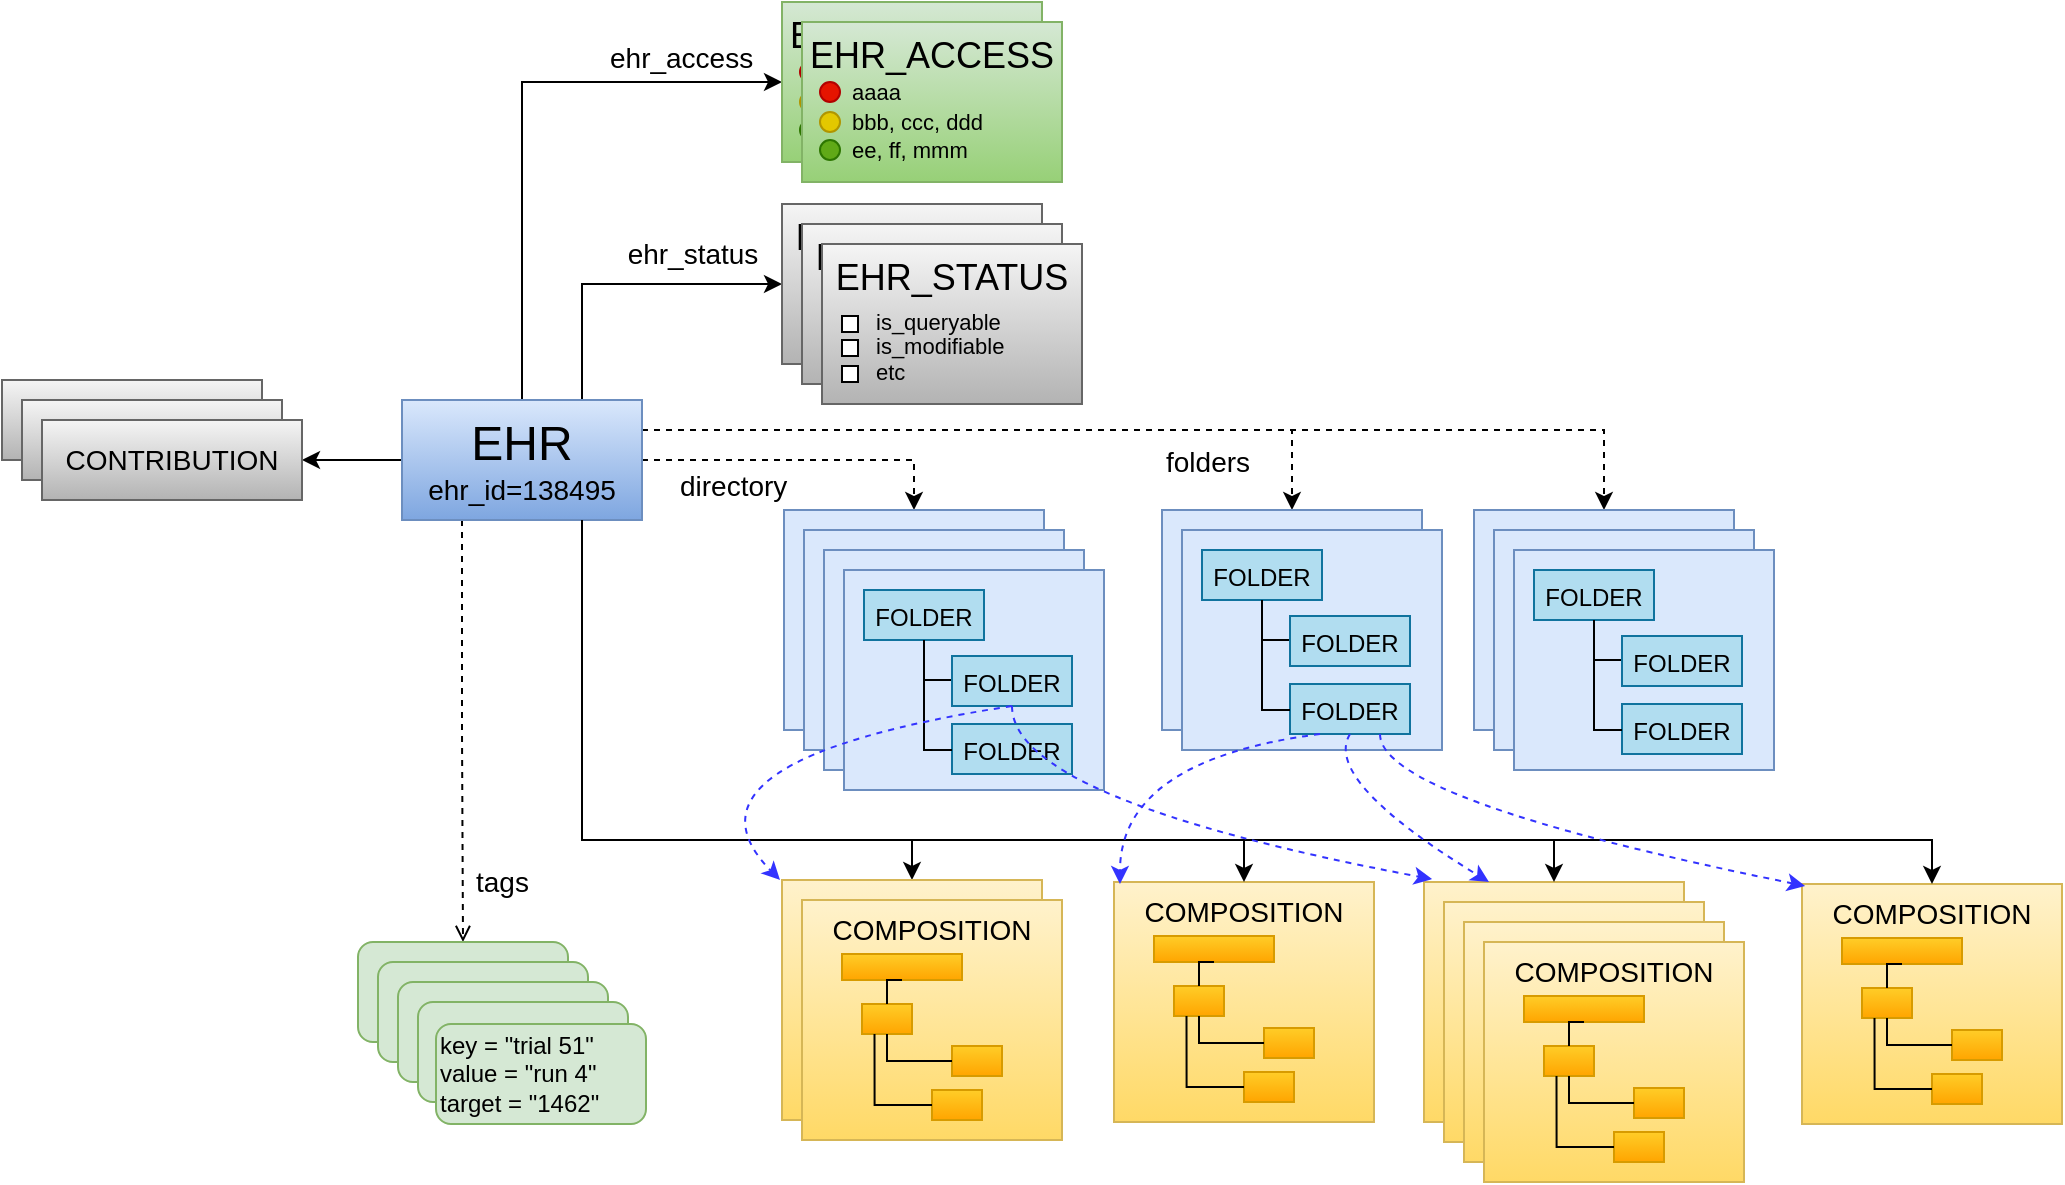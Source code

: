 <mxfile version="12.6.5" type="device"><diagram id="qM1Hs8P01nw5Msz6h88f" name="Page-1"><mxGraphModel dx="1366" dy="816" grid="1" gridSize="10" guides="1" tooltips="1" connect="1" arrows="1" fold="1" page="1" pageScale="1" pageWidth="1169" pageHeight="827" math="0" shadow="0"><root><mxCell id="0"/><mxCell id="1" parent="0"/><mxCell id="fdILV5dKdMBhFhE3XUEr-6" style="edgeStyle=orthogonalEdgeStyle;rounded=0;orthogonalLoop=1;jettySize=auto;html=1;exitX=0;exitY=0.5;exitDx=0;exitDy=0;entryX=1;entryY=0.5;entryDx=0;entryDy=0;fontSize=14;" parent="1" source="fdILV5dKdMBhFhE3XUEr-2" target="fdILV5dKdMBhFhE3XUEr-5" edge="1"><mxGeometry relative="1" as="geometry"/></mxCell><mxCell id="fdILV5dKdMBhFhE3XUEr-37" style="edgeStyle=orthogonalEdgeStyle;rounded=0;orthogonalLoop=1;jettySize=auto;html=1;exitX=1;exitY=0.5;exitDx=0;exitDy=0;entryX=0.5;entryY=0;entryDx=0;entryDy=0;fontSize=14;dashed=1;" parent="1" source="fdILV5dKdMBhFhE3XUEr-2" target="fdILV5dKdMBhFhE3XUEr-9" edge="1"><mxGeometry relative="1" as="geometry"/></mxCell><mxCell id="fdILV5dKdMBhFhE3XUEr-38" style="edgeStyle=orthogonalEdgeStyle;rounded=0;orthogonalLoop=1;jettySize=auto;html=1;exitX=0.75;exitY=0;exitDx=0;exitDy=0;entryX=0;entryY=0.5;entryDx=0;entryDy=0;fontSize=14;" parent="1" source="fdILV5dKdMBhFhE3XUEr-2" target="fdILV5dKdMBhFhE3XUEr-8" edge="1"><mxGeometry relative="1" as="geometry"/></mxCell><mxCell id="fdILV5dKdMBhFhE3XUEr-44" value="ehr_status" style="text;html=1;resizable=0;points=[];align=center;verticalAlign=middle;labelBackgroundColor=#ffffff;fontSize=14;" parent="fdILV5dKdMBhFhE3XUEr-38" vertex="1" connectable="0"><mxGeometry x="0.091" y="-26" relative="1" as="geometry"><mxPoint x="27" y="-41.5" as="offset"/></mxGeometry></mxCell><mxCell id="fdILV5dKdMBhFhE3XUEr-39" style="edgeStyle=orthogonalEdgeStyle;rounded=0;orthogonalLoop=1;jettySize=auto;html=1;exitX=0.5;exitY=0;exitDx=0;exitDy=0;entryX=0;entryY=0.5;entryDx=0;entryDy=0;fontSize=14;" parent="1" source="fdILV5dKdMBhFhE3XUEr-2" target="fdILV5dKdMBhFhE3XUEr-7" edge="1"><mxGeometry relative="1" as="geometry"/></mxCell><mxCell id="fdILV5dKdMBhFhE3XUEr-160" style="edgeStyle=orthogonalEdgeStyle;rounded=0;orthogonalLoop=1;jettySize=auto;html=1;exitX=1;exitY=0.25;exitDx=0;exitDy=0;entryX=0.5;entryY=0;entryDx=0;entryDy=0;dashed=1;endArrow=classic;endFill=1;fontSize=12;" parent="1" source="fdILV5dKdMBhFhE3XUEr-2" target="fdILV5dKdMBhFhE3XUEr-126" edge="1"><mxGeometry relative="1" as="geometry"/></mxCell><mxCell id="fdILV5dKdMBhFhE3XUEr-161" style="edgeStyle=orthogonalEdgeStyle;rounded=0;orthogonalLoop=1;jettySize=auto;html=1;exitX=1;exitY=0.25;exitDx=0;exitDy=0;entryX=0.5;entryY=0;entryDx=0;entryDy=0;dashed=1;endArrow=classic;endFill=1;fontSize=12;" parent="1" source="fdILV5dKdMBhFhE3XUEr-2" target="fdILV5dKdMBhFhE3XUEr-140" edge="1"><mxGeometry relative="1" as="geometry"/></mxCell><mxCell id="fdILV5dKdMBhFhE3XUEr-262" style="edgeStyle=orthogonalEdgeStyle;rounded=0;orthogonalLoop=1;jettySize=auto;html=1;exitX=0.75;exitY=1;exitDx=0;exitDy=0;entryX=0.5;entryY=0;entryDx=0;entryDy=0;endArrow=classic;endFill=1;fontSize=12;" parent="1" source="fdILV5dKdMBhFhE3XUEr-2" target="fdILV5dKdMBhFhE3XUEr-164" edge="1"><mxGeometry relative="1" as="geometry"><Array as="points"><mxPoint x="310" y="460"/><mxPoint x="475" y="460"/></Array></mxGeometry></mxCell><mxCell id="5j_6H0NwkAxUJkVZk9Vn-6" style="edgeStyle=orthogonalEdgeStyle;rounded=0;orthogonalLoop=1;jettySize=auto;html=1;exitX=0.25;exitY=1;exitDx=0;exitDy=0;startArrow=none;startFill=0;endArrow=open;endFill=0;strokeColor=#000000;strokeWidth=1;dashed=1;" edge="1" parent="1" source="fdILV5dKdMBhFhE3XUEr-2" target="5j_6H0NwkAxUJkVZk9Vn-5"><mxGeometry relative="1" as="geometry"><mxPoint x="250" y="500" as="targetPoint"/></mxGeometry></mxCell><mxCell id="fdILV5dKdMBhFhE3XUEr-2" value="&lt;font style=&quot;font-size: 24px&quot;&gt;EHR&lt;/font&gt;&lt;br style=&quot;font-size: 14px&quot;&gt;ehr_id=138495" style="rounded=0;whiteSpace=wrap;html=1;fontSize=14;fillColor=#dae8fc;strokeColor=#6c8ebf;gradientColor=#7ea6e0;" parent="1" vertex="1"><mxGeometry x="220" y="240" width="120" height="60" as="geometry"/></mxCell><mxCell id="fdILV5dKdMBhFhE3XUEr-3" value="CONTRIBUTION" style="rounded=0;whiteSpace=wrap;html=1;fontSize=14;fillColor=#f5f5f5;strokeColor=#666666;gradientColor=#b3b3b3;" parent="1" vertex="1"><mxGeometry x="20" y="230" width="130" height="40" as="geometry"/></mxCell><mxCell id="fdILV5dKdMBhFhE3XUEr-4" value="CONTRIBUTION" style="rounded=0;whiteSpace=wrap;html=1;fontSize=14;fillColor=#f5f5f5;strokeColor=#666666;gradientColor=#b3b3b3;" parent="1" vertex="1"><mxGeometry x="30" y="240" width="130" height="40" as="geometry"/></mxCell><mxCell id="fdILV5dKdMBhFhE3XUEr-5" value="CONTRIBUTION" style="rounded=0;whiteSpace=wrap;html=1;fontSize=14;fillColor=#f5f5f5;strokeColor=#666666;gradientColor=#b3b3b3;" parent="1" vertex="1"><mxGeometry x="40" y="250" width="130" height="40" as="geometry"/></mxCell><mxCell id="fdILV5dKdMBhFhE3XUEr-42" value="ehr_access" style="text;html=1;resizable=0;points=[];autosize=1;align=left;verticalAlign=top;spacingTop=-4;fontSize=14;" parent="1" vertex="1"><mxGeometry x="322" y="58" width="90" height="20" as="geometry"/></mxCell><mxCell id="fdILV5dKdMBhFhE3XUEr-45" value="directory" style="text;html=1;resizable=0;points=[];autosize=1;align=left;verticalAlign=top;spacingTop=-4;fontSize=14;" parent="1" vertex="1"><mxGeometry x="357" y="272" width="70" height="20" as="geometry"/></mxCell><mxCell id="fdILV5dKdMBhFhE3XUEr-46" value="folders" style="text;html=1;resizable=0;points=[];autosize=1;align=left;verticalAlign=top;spacingTop=-4;fontSize=14;" parent="1" vertex="1"><mxGeometry x="600" y="260" width="60" height="20" as="geometry"/></mxCell><mxCell id="fdILV5dKdMBhFhE3XUEr-62" value="" style="group" parent="1" vertex="1" connectable="0"><mxGeometry x="410" y="41" width="130" height="80" as="geometry"/></mxCell><mxCell id="fdILV5dKdMBhFhE3XUEr-7" value="&lt;font style=&quot;font-size: 18px&quot;&gt;EHR_ACCESS&lt;/font&gt;" style="rounded=0;whiteSpace=wrap;html=1;fontSize=14;fillColor=#d5e8d4;strokeColor=#82b366;gradientColor=#97d077;verticalAlign=top;" parent="fdILV5dKdMBhFhE3XUEr-62" vertex="1"><mxGeometry width="130" height="80" as="geometry"/></mxCell><mxCell id="fdILV5dKdMBhFhE3XUEr-61" value="" style="group" parent="fdILV5dKdMBhFhE3XUEr-62" vertex="1" connectable="0"><mxGeometry x="9" y="26" width="94" height="43" as="geometry"/></mxCell><mxCell id="fdILV5dKdMBhFhE3XUEr-55" value="" style="ellipse;whiteSpace=wrap;html=1;aspect=fixed;fontSize=11;fillColor=#e51400;strokeColor=#B20000;fontColor=#ffffff;" parent="fdILV5dKdMBhFhE3XUEr-61" vertex="1"><mxGeometry y="4" width="10" height="10" as="geometry"/></mxCell><mxCell id="fdILV5dKdMBhFhE3XUEr-56" value="aaaa" style="text;html=1;resizable=0;points=[];autosize=1;align=left;verticalAlign=top;spacingTop=-4;fontSize=11;" parent="fdILV5dKdMBhFhE3XUEr-61" vertex="1"><mxGeometry x="14" width="40" height="10" as="geometry"/></mxCell><mxCell id="fdILV5dKdMBhFhE3XUEr-57" value="" style="ellipse;whiteSpace=wrap;html=1;aspect=fixed;fontSize=11;fillColor=#e3c800;strokeColor=#B09500;fontColor=#ffffff;" parent="fdILV5dKdMBhFhE3XUEr-61" vertex="1"><mxGeometry y="19" width="10" height="10" as="geometry"/></mxCell><mxCell id="fdILV5dKdMBhFhE3XUEr-58" value="bbb, ccc, ddd" style="text;html=1;resizable=0;points=[];autosize=1;align=left;verticalAlign=top;spacingTop=-4;fontSize=11;" parent="fdILV5dKdMBhFhE3XUEr-61" vertex="1"><mxGeometry x="14" y="15" width="80" height="10" as="geometry"/></mxCell><mxCell id="fdILV5dKdMBhFhE3XUEr-59" value="" style="ellipse;whiteSpace=wrap;html=1;aspect=fixed;fontSize=11;fillColor=#60a917;strokeColor=#2D7600;fontColor=#ffffff;" parent="fdILV5dKdMBhFhE3XUEr-61" vertex="1"><mxGeometry y="33" width="10" height="10" as="geometry"/></mxCell><mxCell id="fdILV5dKdMBhFhE3XUEr-60" value="ee, ff, mmm" style="text;html=1;resizable=0;points=[];autosize=1;align=left;verticalAlign=top;spacingTop=-4;fontSize=11;" parent="fdILV5dKdMBhFhE3XUEr-61" vertex="1"><mxGeometry x="14" y="29" width="70" height="10" as="geometry"/></mxCell><mxCell id="fdILV5dKdMBhFhE3XUEr-63" value="" style="group" parent="1" vertex="1" connectable="0"><mxGeometry x="420" y="51" width="130" height="80" as="geometry"/></mxCell><mxCell id="fdILV5dKdMBhFhE3XUEr-64" value="&lt;font style=&quot;font-size: 18px&quot;&gt;EHR_ACCESS&lt;/font&gt;" style="rounded=0;whiteSpace=wrap;html=1;fontSize=14;fillColor=#d5e8d4;strokeColor=#82b366;gradientColor=#97d077;verticalAlign=top;" parent="fdILV5dKdMBhFhE3XUEr-63" vertex="1"><mxGeometry width="130" height="80" as="geometry"/></mxCell><mxCell id="fdILV5dKdMBhFhE3XUEr-65" value="" style="group" parent="fdILV5dKdMBhFhE3XUEr-63" vertex="1" connectable="0"><mxGeometry x="9" y="26" width="94" height="43" as="geometry"/></mxCell><mxCell id="fdILV5dKdMBhFhE3XUEr-66" value="" style="ellipse;whiteSpace=wrap;html=1;aspect=fixed;fontSize=11;fillColor=#e51400;strokeColor=#B20000;fontColor=#ffffff;" parent="fdILV5dKdMBhFhE3XUEr-65" vertex="1"><mxGeometry y="4" width="10" height="10" as="geometry"/></mxCell><mxCell id="fdILV5dKdMBhFhE3XUEr-67" value="aaaa" style="text;html=1;resizable=0;points=[];autosize=1;align=left;verticalAlign=top;spacingTop=-4;fontSize=11;" parent="fdILV5dKdMBhFhE3XUEr-65" vertex="1"><mxGeometry x="14" width="40" height="10" as="geometry"/></mxCell><mxCell id="fdILV5dKdMBhFhE3XUEr-68" value="" style="ellipse;whiteSpace=wrap;html=1;aspect=fixed;fontSize=11;fillColor=#e3c800;strokeColor=#B09500;fontColor=#ffffff;" parent="fdILV5dKdMBhFhE3XUEr-65" vertex="1"><mxGeometry y="19" width="10" height="10" as="geometry"/></mxCell><mxCell id="fdILV5dKdMBhFhE3XUEr-69" value="bbb, ccc, ddd" style="text;html=1;resizable=0;points=[];autosize=1;align=left;verticalAlign=top;spacingTop=-4;fontSize=11;" parent="fdILV5dKdMBhFhE3XUEr-65" vertex="1"><mxGeometry x="14" y="15" width="80" height="10" as="geometry"/></mxCell><mxCell id="fdILV5dKdMBhFhE3XUEr-70" value="" style="ellipse;whiteSpace=wrap;html=1;aspect=fixed;fontSize=11;fillColor=#60a917;strokeColor=#2D7600;fontColor=#ffffff;" parent="fdILV5dKdMBhFhE3XUEr-65" vertex="1"><mxGeometry y="33" width="10" height="10" as="geometry"/></mxCell><mxCell id="fdILV5dKdMBhFhE3XUEr-71" value="ee, ff, mmm" style="text;html=1;resizable=0;points=[];autosize=1;align=left;verticalAlign=top;spacingTop=-4;fontSize=11;" parent="fdILV5dKdMBhFhE3XUEr-65" vertex="1"><mxGeometry x="14" y="29" width="70" height="10" as="geometry"/></mxCell><mxCell id="fdILV5dKdMBhFhE3XUEr-72" value="" style="group" parent="1" vertex="1" connectable="0"><mxGeometry x="410" y="142" width="130" height="80" as="geometry"/></mxCell><mxCell id="fdILV5dKdMBhFhE3XUEr-8" value="&lt;font style=&quot;font-size: 18px&quot;&gt;EHR_STATUS&lt;/font&gt;" style="rounded=0;whiteSpace=wrap;html=1;fontSize=14;fillColor=#f5f5f5;strokeColor=#666666;gradientColor=#b3b3b3;verticalAlign=top;" parent="fdILV5dKdMBhFhE3XUEr-72" vertex="1"><mxGeometry width="130" height="80" as="geometry"/></mxCell><mxCell id="fdILV5dKdMBhFhE3XUEr-47" value="" style="whiteSpace=wrap;html=1;aspect=fixed;fontSize=14;" parent="fdILV5dKdMBhFhE3XUEr-72" vertex="1"><mxGeometry x="10" y="36" width="8" height="8" as="geometry"/></mxCell><mxCell id="fdILV5dKdMBhFhE3XUEr-48" value="is_queryable" style="text;html=1;resizable=0;points=[];autosize=1;align=left;verticalAlign=top;spacingTop=-4;fontSize=11;" parent="fdILV5dKdMBhFhE3XUEr-72" vertex="1"><mxGeometry x="25" y="30" width="80" height="10" as="geometry"/></mxCell><mxCell id="fdILV5dKdMBhFhE3XUEr-49" value="" style="whiteSpace=wrap;html=1;aspect=fixed;fontSize=14;" parent="fdILV5dKdMBhFhE3XUEr-72" vertex="1"><mxGeometry x="10" y="48" width="8" height="8" as="geometry"/></mxCell><mxCell id="fdILV5dKdMBhFhE3XUEr-50" value="is_modifiable" style="text;html=1;resizable=0;points=[];autosize=1;align=left;verticalAlign=top;spacingTop=-4;fontSize=11;" parent="fdILV5dKdMBhFhE3XUEr-72" vertex="1"><mxGeometry x="25" y="42" width="80" height="10" as="geometry"/></mxCell><mxCell id="fdILV5dKdMBhFhE3XUEr-53" value="" style="whiteSpace=wrap;html=1;aspect=fixed;fontSize=14;" parent="fdILV5dKdMBhFhE3XUEr-72" vertex="1"><mxGeometry x="10" y="61" width="8" height="8" as="geometry"/></mxCell><mxCell id="fdILV5dKdMBhFhE3XUEr-54" value="etc" style="text;html=1;resizable=0;points=[];autosize=1;align=left;verticalAlign=top;spacingTop=-4;fontSize=11;" parent="fdILV5dKdMBhFhE3XUEr-72" vertex="1"><mxGeometry x="25" y="55" width="30" height="10" as="geometry"/></mxCell><mxCell id="fdILV5dKdMBhFhE3XUEr-73" value="" style="group" parent="1" vertex="1" connectable="0"><mxGeometry x="420" y="152" width="130" height="80" as="geometry"/></mxCell><mxCell id="fdILV5dKdMBhFhE3XUEr-74" value="&lt;font style=&quot;font-size: 18px&quot;&gt;EHR_STATUS&lt;/font&gt;" style="rounded=0;whiteSpace=wrap;html=1;fontSize=14;fillColor=#f5f5f5;strokeColor=#666666;gradientColor=#b3b3b3;verticalAlign=top;" parent="fdILV5dKdMBhFhE3XUEr-73" vertex="1"><mxGeometry width="130" height="80" as="geometry"/></mxCell><mxCell id="fdILV5dKdMBhFhE3XUEr-75" value="" style="whiteSpace=wrap;html=1;aspect=fixed;fontSize=14;" parent="fdILV5dKdMBhFhE3XUEr-73" vertex="1"><mxGeometry x="10" y="36" width="8" height="8" as="geometry"/></mxCell><mxCell id="fdILV5dKdMBhFhE3XUEr-76" value="is_queryable" style="text;html=1;resizable=0;points=[];autosize=1;align=left;verticalAlign=top;spacingTop=-4;fontSize=11;" parent="fdILV5dKdMBhFhE3XUEr-73" vertex="1"><mxGeometry x="25" y="30" width="80" height="10" as="geometry"/></mxCell><mxCell id="fdILV5dKdMBhFhE3XUEr-77" value="" style="whiteSpace=wrap;html=1;aspect=fixed;fontSize=14;" parent="fdILV5dKdMBhFhE3XUEr-73" vertex="1"><mxGeometry x="10" y="48" width="8" height="8" as="geometry"/></mxCell><mxCell id="fdILV5dKdMBhFhE3XUEr-78" value="is_modifiable" style="text;html=1;resizable=0;points=[];autosize=1;align=left;verticalAlign=top;spacingTop=-4;fontSize=11;" parent="fdILV5dKdMBhFhE3XUEr-73" vertex="1"><mxGeometry x="25" y="42" width="80" height="10" as="geometry"/></mxCell><mxCell id="fdILV5dKdMBhFhE3XUEr-79" value="" style="whiteSpace=wrap;html=1;aspect=fixed;fontSize=14;" parent="fdILV5dKdMBhFhE3XUEr-73" vertex="1"><mxGeometry x="10" y="61" width="8" height="8" as="geometry"/></mxCell><mxCell id="fdILV5dKdMBhFhE3XUEr-80" value="etc" style="text;html=1;resizable=0;points=[];autosize=1;align=left;verticalAlign=top;spacingTop=-4;fontSize=11;" parent="fdILV5dKdMBhFhE3XUEr-73" vertex="1"><mxGeometry x="25" y="55" width="30" height="10" as="geometry"/></mxCell><mxCell id="fdILV5dKdMBhFhE3XUEr-81" value="" style="group" parent="1" vertex="1" connectable="0"><mxGeometry x="430" y="162" width="130" height="80" as="geometry"/></mxCell><mxCell id="fdILV5dKdMBhFhE3XUEr-82" value="&lt;font style=&quot;font-size: 18px&quot;&gt;EHR_STATUS&lt;/font&gt;" style="rounded=0;whiteSpace=wrap;html=1;fontSize=14;fillColor=#f5f5f5;strokeColor=#666666;gradientColor=#b3b3b3;verticalAlign=top;" parent="fdILV5dKdMBhFhE3XUEr-81" vertex="1"><mxGeometry width="130" height="80" as="geometry"/></mxCell><mxCell id="fdILV5dKdMBhFhE3XUEr-83" value="" style="whiteSpace=wrap;html=1;aspect=fixed;fontSize=14;" parent="fdILV5dKdMBhFhE3XUEr-81" vertex="1"><mxGeometry x="10" y="36" width="8" height="8" as="geometry"/></mxCell><mxCell id="fdILV5dKdMBhFhE3XUEr-84" value="is_queryable" style="text;html=1;resizable=0;points=[];autosize=1;align=left;verticalAlign=top;spacingTop=-4;fontSize=11;" parent="fdILV5dKdMBhFhE3XUEr-81" vertex="1"><mxGeometry x="25" y="30" width="80" height="10" as="geometry"/></mxCell><mxCell id="fdILV5dKdMBhFhE3XUEr-85" value="" style="whiteSpace=wrap;html=1;aspect=fixed;fontSize=14;" parent="fdILV5dKdMBhFhE3XUEr-81" vertex="1"><mxGeometry x="10" y="48" width="8" height="8" as="geometry"/></mxCell><mxCell id="fdILV5dKdMBhFhE3XUEr-86" value="is_modifiable" style="text;html=1;resizable=0;points=[];autosize=1;align=left;verticalAlign=top;spacingTop=-4;fontSize=11;" parent="fdILV5dKdMBhFhE3XUEr-81" vertex="1"><mxGeometry x="25" y="42" width="80" height="10" as="geometry"/></mxCell><mxCell id="fdILV5dKdMBhFhE3XUEr-87" value="" style="whiteSpace=wrap;html=1;aspect=fixed;fontSize=14;" parent="fdILV5dKdMBhFhE3XUEr-81" vertex="1"><mxGeometry x="10" y="61" width="8" height="8" as="geometry"/></mxCell><mxCell id="fdILV5dKdMBhFhE3XUEr-88" value="etc" style="text;html=1;resizable=0;points=[];autosize=1;align=left;verticalAlign=top;spacingTop=-4;fontSize=11;" parent="fdILV5dKdMBhFhE3XUEr-81" vertex="1"><mxGeometry x="25" y="55" width="30" height="10" as="geometry"/></mxCell><mxCell id="fdILV5dKdMBhFhE3XUEr-96" value="" style="group" parent="1" vertex="1" connectable="0"><mxGeometry x="411" y="295" width="130" height="110" as="geometry"/></mxCell><mxCell id="fdILV5dKdMBhFhE3XUEr-9" value="" style="rounded=0;whiteSpace=wrap;html=1;fontSize=14;fillColor=#dae8fc;strokeColor=#6c8ebf;verticalAlign=top;" parent="fdILV5dKdMBhFhE3XUEr-96" vertex="1"><mxGeometry width="130" height="110" as="geometry"/></mxCell><mxCell id="fdILV5dKdMBhFhE3XUEr-94" style="edgeStyle=orthogonalEdgeStyle;rounded=0;orthogonalLoop=1;jettySize=auto;html=1;exitX=0.5;exitY=1;exitDx=0;exitDy=0;fontSize=12;" parent="fdILV5dKdMBhFhE3XUEr-96" source="fdILV5dKdMBhFhE3XUEr-89" target="fdILV5dKdMBhFhE3XUEr-9" edge="1"><mxGeometry relative="1" as="geometry"/></mxCell><mxCell id="fdILV5dKdMBhFhE3XUEr-89" value="&lt;font style=&quot;font-size: 12px;&quot;&gt;FOLDER&lt;/font&gt;" style="rounded=0;whiteSpace=wrap;html=1;fontSize=12;fillColor=#b1ddf0;strokeColor=#10739e;verticalAlign=top;" parent="fdILV5dKdMBhFhE3XUEr-96" vertex="1"><mxGeometry x="10" y="10" width="60" height="25" as="geometry"/></mxCell><mxCell id="fdILV5dKdMBhFhE3XUEr-90" value="&lt;font style=&quot;font-size: 12px;&quot;&gt;FOLDER&lt;/font&gt;" style="rounded=0;whiteSpace=wrap;html=1;fontSize=12;fillColor=#b1ddf0;strokeColor=#10739e;verticalAlign=top;" parent="fdILV5dKdMBhFhE3XUEr-96" vertex="1"><mxGeometry x="54" y="43" width="60" height="25" as="geometry"/></mxCell><mxCell id="fdILV5dKdMBhFhE3XUEr-92" value="&lt;font style=&quot;font-size: 12px;&quot;&gt;FOLDER&lt;/font&gt;" style="rounded=0;whiteSpace=wrap;html=1;fontSize=12;fillColor=#b1ddf0;strokeColor=#10739e;verticalAlign=top;" parent="fdILV5dKdMBhFhE3XUEr-96" vertex="1"><mxGeometry x="54" y="77" width="60" height="25" as="geometry"/></mxCell><mxCell id="fdILV5dKdMBhFhE3XUEr-95" style="edgeStyle=orthogonalEdgeStyle;rounded=0;orthogonalLoop=1;jettySize=auto;html=1;exitX=0.5;exitY=1;exitDx=0;exitDy=0;fontSize=12;endArrow=none;endFill=0;" parent="fdILV5dKdMBhFhE3XUEr-96" source="fdILV5dKdMBhFhE3XUEr-89" target="fdILV5dKdMBhFhE3XUEr-92" edge="1"><mxGeometry relative="1" as="geometry"><Array as="points"><mxPoint x="40" y="90"/></Array></mxGeometry></mxCell><mxCell id="fdILV5dKdMBhFhE3XUEr-97" value="" style="group" parent="1" vertex="1" connectable="0"><mxGeometry x="421" y="305" width="130" height="110" as="geometry"/></mxCell><mxCell id="fdILV5dKdMBhFhE3XUEr-98" value="" style="rounded=0;whiteSpace=wrap;html=1;fontSize=14;fillColor=#dae8fc;strokeColor=#6c8ebf;verticalAlign=top;" parent="fdILV5dKdMBhFhE3XUEr-97" vertex="1"><mxGeometry width="130" height="110" as="geometry"/></mxCell><mxCell id="fdILV5dKdMBhFhE3XUEr-99" style="edgeStyle=orthogonalEdgeStyle;rounded=0;orthogonalLoop=1;jettySize=auto;html=1;exitX=0.5;exitY=1;exitDx=0;exitDy=0;fontSize=12;" parent="fdILV5dKdMBhFhE3XUEr-97" source="fdILV5dKdMBhFhE3XUEr-100" target="fdILV5dKdMBhFhE3XUEr-98" edge="1"><mxGeometry relative="1" as="geometry"/></mxCell><mxCell id="fdILV5dKdMBhFhE3XUEr-100" value="&lt;font style=&quot;font-size: 12px;&quot;&gt;FOLDER&lt;/font&gt;" style="rounded=0;whiteSpace=wrap;html=1;fontSize=12;fillColor=#b1ddf0;strokeColor=#10739e;verticalAlign=top;" parent="fdILV5dKdMBhFhE3XUEr-97" vertex="1"><mxGeometry x="10" y="10" width="60" height="25" as="geometry"/></mxCell><mxCell id="fdILV5dKdMBhFhE3XUEr-101" value="&lt;font style=&quot;font-size: 12px;&quot;&gt;FOLDER&lt;/font&gt;" style="rounded=0;whiteSpace=wrap;html=1;fontSize=12;fillColor=#b1ddf0;strokeColor=#10739e;verticalAlign=top;" parent="fdILV5dKdMBhFhE3XUEr-97" vertex="1"><mxGeometry x="54" y="43" width="60" height="25" as="geometry"/></mxCell><mxCell id="fdILV5dKdMBhFhE3XUEr-102" value="&lt;font style=&quot;font-size: 12px;&quot;&gt;FOLDER&lt;/font&gt;" style="rounded=0;whiteSpace=wrap;html=1;fontSize=12;fillColor=#b1ddf0;strokeColor=#10739e;verticalAlign=top;" parent="fdILV5dKdMBhFhE3XUEr-97" vertex="1"><mxGeometry x="54" y="77" width="60" height="25" as="geometry"/></mxCell><mxCell id="fdILV5dKdMBhFhE3XUEr-103" style="edgeStyle=orthogonalEdgeStyle;rounded=0;orthogonalLoop=1;jettySize=auto;html=1;exitX=0.5;exitY=1;exitDx=0;exitDy=0;fontSize=12;endArrow=none;endFill=0;" parent="fdILV5dKdMBhFhE3XUEr-97" source="fdILV5dKdMBhFhE3XUEr-100" target="fdILV5dKdMBhFhE3XUEr-102" edge="1"><mxGeometry relative="1" as="geometry"><Array as="points"><mxPoint x="40" y="90"/></Array></mxGeometry></mxCell><mxCell id="fdILV5dKdMBhFhE3XUEr-111" value="" style="group" parent="1" vertex="1" connectable="0"><mxGeometry x="431" y="315" width="130" height="110" as="geometry"/></mxCell><mxCell id="fdILV5dKdMBhFhE3XUEr-112" value="" style="rounded=0;whiteSpace=wrap;html=1;fontSize=14;fillColor=#dae8fc;strokeColor=#6c8ebf;verticalAlign=top;" parent="fdILV5dKdMBhFhE3XUEr-111" vertex="1"><mxGeometry width="130" height="110" as="geometry"/></mxCell><mxCell id="fdILV5dKdMBhFhE3XUEr-113" style="edgeStyle=orthogonalEdgeStyle;rounded=0;orthogonalLoop=1;jettySize=auto;html=1;exitX=0.5;exitY=1;exitDx=0;exitDy=0;fontSize=12;" parent="fdILV5dKdMBhFhE3XUEr-111" source="fdILV5dKdMBhFhE3XUEr-114" target="fdILV5dKdMBhFhE3XUEr-112" edge="1"><mxGeometry relative="1" as="geometry"/></mxCell><mxCell id="fdILV5dKdMBhFhE3XUEr-114" value="&lt;font style=&quot;font-size: 12px;&quot;&gt;FOLDER&lt;/font&gt;" style="rounded=0;whiteSpace=wrap;html=1;fontSize=12;fillColor=#b1ddf0;strokeColor=#10739e;verticalAlign=top;" parent="fdILV5dKdMBhFhE3XUEr-111" vertex="1"><mxGeometry x="10" y="10" width="60" height="25" as="geometry"/></mxCell><mxCell id="fdILV5dKdMBhFhE3XUEr-115" value="&lt;font style=&quot;font-size: 12px;&quot;&gt;FOLDER&lt;/font&gt;" style="rounded=0;whiteSpace=wrap;html=1;fontSize=12;fillColor=#b1ddf0;strokeColor=#10739e;verticalAlign=top;" parent="fdILV5dKdMBhFhE3XUEr-111" vertex="1"><mxGeometry x="54" y="43" width="60" height="25" as="geometry"/></mxCell><mxCell id="fdILV5dKdMBhFhE3XUEr-116" value="&lt;font style=&quot;font-size: 12px;&quot;&gt;FOLDER&lt;/font&gt;" style="rounded=0;whiteSpace=wrap;html=1;fontSize=12;fillColor=#b1ddf0;strokeColor=#10739e;verticalAlign=top;" parent="fdILV5dKdMBhFhE3XUEr-111" vertex="1"><mxGeometry x="54" y="77" width="60" height="25" as="geometry"/></mxCell><mxCell id="fdILV5dKdMBhFhE3XUEr-117" style="edgeStyle=orthogonalEdgeStyle;rounded=0;orthogonalLoop=1;jettySize=auto;html=1;exitX=0.5;exitY=1;exitDx=0;exitDy=0;fontSize=12;endArrow=none;endFill=0;" parent="fdILV5dKdMBhFhE3XUEr-111" source="fdILV5dKdMBhFhE3XUEr-114" target="fdILV5dKdMBhFhE3XUEr-116" edge="1"><mxGeometry relative="1" as="geometry"><Array as="points"><mxPoint x="40" y="90"/></Array></mxGeometry></mxCell><mxCell id="fdILV5dKdMBhFhE3XUEr-118" value="" style="group" parent="1" vertex="1" connectable="0"><mxGeometry x="441" y="325" width="130" height="110" as="geometry"/></mxCell><mxCell id="fdILV5dKdMBhFhE3XUEr-119" value="" style="rounded=0;whiteSpace=wrap;html=1;fontSize=14;fillColor=#dae8fc;strokeColor=#6c8ebf;verticalAlign=top;" parent="fdILV5dKdMBhFhE3XUEr-118" vertex="1"><mxGeometry width="130" height="110" as="geometry"/></mxCell><mxCell id="fdILV5dKdMBhFhE3XUEr-120" style="edgeStyle=orthogonalEdgeStyle;rounded=0;orthogonalLoop=1;jettySize=auto;html=1;exitX=0.5;exitY=1;exitDx=0;exitDy=0;fontSize=12;" parent="fdILV5dKdMBhFhE3XUEr-118" source="fdILV5dKdMBhFhE3XUEr-121" target="fdILV5dKdMBhFhE3XUEr-119" edge="1"><mxGeometry relative="1" as="geometry"/></mxCell><mxCell id="fdILV5dKdMBhFhE3XUEr-121" value="&lt;font style=&quot;font-size: 12px;&quot;&gt;FOLDER&lt;/font&gt;" style="rounded=0;whiteSpace=wrap;html=1;fontSize=12;fillColor=#b1ddf0;strokeColor=#10739e;verticalAlign=top;" parent="fdILV5dKdMBhFhE3XUEr-118" vertex="1"><mxGeometry x="10" y="10" width="60" height="25" as="geometry"/></mxCell><mxCell id="fdILV5dKdMBhFhE3XUEr-122" value="&lt;font style=&quot;font-size: 12px;&quot;&gt;FOLDER&lt;/font&gt;" style="rounded=0;whiteSpace=wrap;html=1;fontSize=12;fillColor=#b1ddf0;strokeColor=#10739e;verticalAlign=top;" parent="fdILV5dKdMBhFhE3XUEr-118" vertex="1"><mxGeometry x="54" y="43" width="60" height="25" as="geometry"/></mxCell><mxCell id="fdILV5dKdMBhFhE3XUEr-123" value="&lt;font style=&quot;font-size: 12px;&quot;&gt;FOLDER&lt;/font&gt;" style="rounded=0;whiteSpace=wrap;html=1;fontSize=12;fillColor=#b1ddf0;strokeColor=#10739e;verticalAlign=top;" parent="fdILV5dKdMBhFhE3XUEr-118" vertex="1"><mxGeometry x="54" y="77" width="60" height="25" as="geometry"/></mxCell><mxCell id="fdILV5dKdMBhFhE3XUEr-124" style="edgeStyle=orthogonalEdgeStyle;rounded=0;orthogonalLoop=1;jettySize=auto;html=1;exitX=0.5;exitY=1;exitDx=0;exitDy=0;fontSize=12;endArrow=none;endFill=0;" parent="fdILV5dKdMBhFhE3XUEr-118" source="fdILV5dKdMBhFhE3XUEr-121" target="fdILV5dKdMBhFhE3XUEr-123" edge="1"><mxGeometry relative="1" as="geometry"><Array as="points"><mxPoint x="40" y="90"/></Array></mxGeometry></mxCell><mxCell id="fdILV5dKdMBhFhE3XUEr-125" value="" style="group" parent="1" vertex="1" connectable="0"><mxGeometry x="600" y="295" width="130" height="110" as="geometry"/></mxCell><mxCell id="fdILV5dKdMBhFhE3XUEr-126" value="" style="rounded=0;whiteSpace=wrap;html=1;fontSize=14;fillColor=#dae8fc;strokeColor=#6c8ebf;verticalAlign=top;" parent="fdILV5dKdMBhFhE3XUEr-125" vertex="1"><mxGeometry width="130" height="110" as="geometry"/></mxCell><mxCell id="fdILV5dKdMBhFhE3XUEr-127" style="edgeStyle=orthogonalEdgeStyle;rounded=0;orthogonalLoop=1;jettySize=auto;html=1;exitX=0.5;exitY=1;exitDx=0;exitDy=0;fontSize=12;" parent="fdILV5dKdMBhFhE3XUEr-125" source="fdILV5dKdMBhFhE3XUEr-128" target="fdILV5dKdMBhFhE3XUEr-126" edge="1"><mxGeometry relative="1" as="geometry"/></mxCell><mxCell id="fdILV5dKdMBhFhE3XUEr-128" value="&lt;font style=&quot;font-size: 12px;&quot;&gt;FOLDER&lt;/font&gt;" style="rounded=0;whiteSpace=wrap;html=1;fontSize=12;fillColor=#b1ddf0;strokeColor=#10739e;verticalAlign=top;" parent="fdILV5dKdMBhFhE3XUEr-125" vertex="1"><mxGeometry x="10" y="10" width="60" height="25" as="geometry"/></mxCell><mxCell id="fdILV5dKdMBhFhE3XUEr-129" value="&lt;font style=&quot;font-size: 12px;&quot;&gt;FOLDER&lt;/font&gt;" style="rounded=0;whiteSpace=wrap;html=1;fontSize=12;fillColor=#b1ddf0;strokeColor=#10739e;verticalAlign=top;" parent="fdILV5dKdMBhFhE3XUEr-125" vertex="1"><mxGeometry x="54" y="43" width="60" height="25" as="geometry"/></mxCell><mxCell id="fdILV5dKdMBhFhE3XUEr-130" value="&lt;font style=&quot;font-size: 12px;&quot;&gt;FOLDER&lt;/font&gt;" style="rounded=0;whiteSpace=wrap;html=1;fontSize=12;fillColor=#b1ddf0;strokeColor=#10739e;verticalAlign=top;" parent="fdILV5dKdMBhFhE3XUEr-125" vertex="1"><mxGeometry x="54" y="77" width="60" height="25" as="geometry"/></mxCell><mxCell id="fdILV5dKdMBhFhE3XUEr-131" style="edgeStyle=orthogonalEdgeStyle;rounded=0;orthogonalLoop=1;jettySize=auto;html=1;exitX=0.5;exitY=1;exitDx=0;exitDy=0;fontSize=12;endArrow=none;endFill=0;" parent="fdILV5dKdMBhFhE3XUEr-125" source="fdILV5dKdMBhFhE3XUEr-128" target="fdILV5dKdMBhFhE3XUEr-130" edge="1"><mxGeometry relative="1" as="geometry"><Array as="points"><mxPoint x="40" y="90"/></Array></mxGeometry></mxCell><mxCell id="fdILV5dKdMBhFhE3XUEr-132" value="" style="group" parent="1" vertex="1" connectable="0"><mxGeometry x="610" y="305" width="130" height="110" as="geometry"/></mxCell><mxCell id="fdILV5dKdMBhFhE3XUEr-133" value="" style="rounded=0;whiteSpace=wrap;html=1;fontSize=14;fillColor=#dae8fc;strokeColor=#6c8ebf;verticalAlign=top;" parent="fdILV5dKdMBhFhE3XUEr-132" vertex="1"><mxGeometry width="130" height="110" as="geometry"/></mxCell><mxCell id="fdILV5dKdMBhFhE3XUEr-134" style="edgeStyle=orthogonalEdgeStyle;rounded=0;orthogonalLoop=1;jettySize=auto;html=1;exitX=0.5;exitY=1;exitDx=0;exitDy=0;fontSize=12;" parent="fdILV5dKdMBhFhE3XUEr-132" source="fdILV5dKdMBhFhE3XUEr-135" target="fdILV5dKdMBhFhE3XUEr-133" edge="1"><mxGeometry relative="1" as="geometry"/></mxCell><mxCell id="fdILV5dKdMBhFhE3XUEr-135" value="&lt;font style=&quot;font-size: 12px;&quot;&gt;FOLDER&lt;/font&gt;" style="rounded=0;whiteSpace=wrap;html=1;fontSize=12;fillColor=#b1ddf0;strokeColor=#10739e;verticalAlign=top;" parent="fdILV5dKdMBhFhE3XUEr-132" vertex="1"><mxGeometry x="10" y="10" width="60" height="25" as="geometry"/></mxCell><mxCell id="fdILV5dKdMBhFhE3XUEr-136" value="&lt;font style=&quot;font-size: 12px;&quot;&gt;FOLDER&lt;/font&gt;" style="rounded=0;whiteSpace=wrap;html=1;fontSize=12;fillColor=#b1ddf0;strokeColor=#10739e;verticalAlign=top;" parent="fdILV5dKdMBhFhE3XUEr-132" vertex="1"><mxGeometry x="54" y="43" width="60" height="25" as="geometry"/></mxCell><mxCell id="fdILV5dKdMBhFhE3XUEr-137" value="&lt;font style=&quot;font-size: 12px;&quot;&gt;FOLDER&lt;/font&gt;" style="rounded=0;whiteSpace=wrap;html=1;fontSize=12;fillColor=#b1ddf0;strokeColor=#10739e;verticalAlign=top;" parent="fdILV5dKdMBhFhE3XUEr-132" vertex="1"><mxGeometry x="54" y="77" width="60" height="25" as="geometry"/></mxCell><mxCell id="fdILV5dKdMBhFhE3XUEr-138" style="edgeStyle=orthogonalEdgeStyle;rounded=0;orthogonalLoop=1;jettySize=auto;html=1;exitX=0.5;exitY=1;exitDx=0;exitDy=0;fontSize=12;endArrow=none;endFill=0;" parent="fdILV5dKdMBhFhE3XUEr-132" source="fdILV5dKdMBhFhE3XUEr-135" target="fdILV5dKdMBhFhE3XUEr-137" edge="1"><mxGeometry relative="1" as="geometry"><Array as="points"><mxPoint x="40" y="90"/></Array></mxGeometry></mxCell><mxCell id="fdILV5dKdMBhFhE3XUEr-139" value="" style="group" parent="1" vertex="1" connectable="0"><mxGeometry x="756" y="295" width="130" height="110" as="geometry"/></mxCell><mxCell id="fdILV5dKdMBhFhE3XUEr-140" value="" style="rounded=0;whiteSpace=wrap;html=1;fontSize=14;fillColor=#dae8fc;strokeColor=#6c8ebf;verticalAlign=top;" parent="fdILV5dKdMBhFhE3XUEr-139" vertex="1"><mxGeometry width="130" height="110" as="geometry"/></mxCell><mxCell id="fdILV5dKdMBhFhE3XUEr-141" style="edgeStyle=orthogonalEdgeStyle;rounded=0;orthogonalLoop=1;jettySize=auto;html=1;exitX=0.5;exitY=1;exitDx=0;exitDy=0;fontSize=12;" parent="fdILV5dKdMBhFhE3XUEr-139" source="fdILV5dKdMBhFhE3XUEr-142" target="fdILV5dKdMBhFhE3XUEr-140" edge="1"><mxGeometry relative="1" as="geometry"/></mxCell><mxCell id="fdILV5dKdMBhFhE3XUEr-142" value="&lt;font style=&quot;font-size: 12px;&quot;&gt;FOLDER&lt;/font&gt;" style="rounded=0;whiteSpace=wrap;html=1;fontSize=12;fillColor=#b1ddf0;strokeColor=#10739e;verticalAlign=top;" parent="fdILV5dKdMBhFhE3XUEr-139" vertex="1"><mxGeometry x="10" y="10" width="60" height="25" as="geometry"/></mxCell><mxCell id="fdILV5dKdMBhFhE3XUEr-143" value="&lt;font style=&quot;font-size: 12px;&quot;&gt;FOLDER&lt;/font&gt;" style="rounded=0;whiteSpace=wrap;html=1;fontSize=12;fillColor=#b1ddf0;strokeColor=#10739e;verticalAlign=top;" parent="fdILV5dKdMBhFhE3XUEr-139" vertex="1"><mxGeometry x="54" y="43" width="60" height="25" as="geometry"/></mxCell><mxCell id="fdILV5dKdMBhFhE3XUEr-144" value="&lt;font style=&quot;font-size: 12px;&quot;&gt;FOLDER&lt;/font&gt;" style="rounded=0;whiteSpace=wrap;html=1;fontSize=12;fillColor=#b1ddf0;strokeColor=#10739e;verticalAlign=top;" parent="fdILV5dKdMBhFhE3XUEr-139" vertex="1"><mxGeometry x="54" y="77" width="60" height="25" as="geometry"/></mxCell><mxCell id="fdILV5dKdMBhFhE3XUEr-145" style="edgeStyle=orthogonalEdgeStyle;rounded=0;orthogonalLoop=1;jettySize=auto;html=1;exitX=0.5;exitY=1;exitDx=0;exitDy=0;fontSize=12;endArrow=none;endFill=0;" parent="fdILV5dKdMBhFhE3XUEr-139" source="fdILV5dKdMBhFhE3XUEr-142" target="fdILV5dKdMBhFhE3XUEr-144" edge="1"><mxGeometry relative="1" as="geometry"><Array as="points"><mxPoint x="40" y="90"/></Array></mxGeometry></mxCell><mxCell id="fdILV5dKdMBhFhE3XUEr-146" value="" style="group" parent="1" vertex="1" connectable="0"><mxGeometry x="766" y="305" width="130" height="110" as="geometry"/></mxCell><mxCell id="fdILV5dKdMBhFhE3XUEr-147" value="" style="rounded=0;whiteSpace=wrap;html=1;fontSize=14;fillColor=#dae8fc;strokeColor=#6c8ebf;verticalAlign=top;" parent="fdILV5dKdMBhFhE3XUEr-146" vertex="1"><mxGeometry width="130" height="110" as="geometry"/></mxCell><mxCell id="fdILV5dKdMBhFhE3XUEr-148" style="edgeStyle=orthogonalEdgeStyle;rounded=0;orthogonalLoop=1;jettySize=auto;html=1;exitX=0.5;exitY=1;exitDx=0;exitDy=0;fontSize=12;" parent="fdILV5dKdMBhFhE3XUEr-146" source="fdILV5dKdMBhFhE3XUEr-149" target="fdILV5dKdMBhFhE3XUEr-147" edge="1"><mxGeometry relative="1" as="geometry"/></mxCell><mxCell id="fdILV5dKdMBhFhE3XUEr-149" value="&lt;font style=&quot;font-size: 12px;&quot;&gt;FOLDER&lt;/font&gt;" style="rounded=0;whiteSpace=wrap;html=1;fontSize=12;fillColor=#b1ddf0;strokeColor=#10739e;verticalAlign=top;" parent="fdILV5dKdMBhFhE3XUEr-146" vertex="1"><mxGeometry x="10" y="10" width="60" height="25" as="geometry"/></mxCell><mxCell id="fdILV5dKdMBhFhE3XUEr-150" value="&lt;font style=&quot;font-size: 12px;&quot;&gt;FOLDER&lt;/font&gt;" style="rounded=0;whiteSpace=wrap;html=1;fontSize=12;fillColor=#b1ddf0;strokeColor=#10739e;verticalAlign=top;" parent="fdILV5dKdMBhFhE3XUEr-146" vertex="1"><mxGeometry x="54" y="43" width="60" height="25" as="geometry"/></mxCell><mxCell id="fdILV5dKdMBhFhE3XUEr-151" value="&lt;font style=&quot;font-size: 12px;&quot;&gt;FOLDER&lt;/font&gt;" style="rounded=0;whiteSpace=wrap;html=1;fontSize=12;fillColor=#b1ddf0;strokeColor=#10739e;verticalAlign=top;" parent="fdILV5dKdMBhFhE3XUEr-146" vertex="1"><mxGeometry x="54" y="77" width="60" height="25" as="geometry"/></mxCell><mxCell id="fdILV5dKdMBhFhE3XUEr-152" style="edgeStyle=orthogonalEdgeStyle;rounded=0;orthogonalLoop=1;jettySize=auto;html=1;exitX=0.5;exitY=1;exitDx=0;exitDy=0;fontSize=12;endArrow=none;endFill=0;" parent="fdILV5dKdMBhFhE3XUEr-146" source="fdILV5dKdMBhFhE3XUEr-149" target="fdILV5dKdMBhFhE3XUEr-151" edge="1"><mxGeometry relative="1" as="geometry"><Array as="points"><mxPoint x="40" y="90"/></Array></mxGeometry></mxCell><mxCell id="fdILV5dKdMBhFhE3XUEr-153" value="" style="group" parent="1" vertex="1" connectable="0"><mxGeometry x="776" y="315" width="130" height="110" as="geometry"/></mxCell><mxCell id="fdILV5dKdMBhFhE3XUEr-154" value="" style="rounded=0;whiteSpace=wrap;html=1;fontSize=14;fillColor=#dae8fc;strokeColor=#6c8ebf;verticalAlign=top;" parent="fdILV5dKdMBhFhE3XUEr-153" vertex="1"><mxGeometry width="130" height="110" as="geometry"/></mxCell><mxCell id="fdILV5dKdMBhFhE3XUEr-155" style="edgeStyle=orthogonalEdgeStyle;rounded=0;orthogonalLoop=1;jettySize=auto;html=1;exitX=0.5;exitY=1;exitDx=0;exitDy=0;fontSize=12;" parent="fdILV5dKdMBhFhE3XUEr-153" source="fdILV5dKdMBhFhE3XUEr-156" target="fdILV5dKdMBhFhE3XUEr-154" edge="1"><mxGeometry relative="1" as="geometry"/></mxCell><mxCell id="fdILV5dKdMBhFhE3XUEr-156" value="&lt;font style=&quot;font-size: 12px;&quot;&gt;FOLDER&lt;/font&gt;" style="rounded=0;whiteSpace=wrap;html=1;fontSize=12;fillColor=#b1ddf0;strokeColor=#10739e;verticalAlign=top;" parent="fdILV5dKdMBhFhE3XUEr-153" vertex="1"><mxGeometry x="10" y="10" width="60" height="25" as="geometry"/></mxCell><mxCell id="fdILV5dKdMBhFhE3XUEr-157" value="&lt;font style=&quot;font-size: 12px;&quot;&gt;FOLDER&lt;/font&gt;" style="rounded=0;whiteSpace=wrap;html=1;fontSize=12;fillColor=#b1ddf0;strokeColor=#10739e;verticalAlign=top;" parent="fdILV5dKdMBhFhE3XUEr-153" vertex="1"><mxGeometry x="54" y="43" width="60" height="25" as="geometry"/></mxCell><mxCell id="fdILV5dKdMBhFhE3XUEr-158" value="&lt;font style=&quot;font-size: 12px;&quot;&gt;FOLDER&lt;/font&gt;" style="rounded=0;whiteSpace=wrap;html=1;fontSize=12;fillColor=#b1ddf0;strokeColor=#10739e;verticalAlign=top;" parent="fdILV5dKdMBhFhE3XUEr-153" vertex="1"><mxGeometry x="54" y="77" width="60" height="25" as="geometry"/></mxCell><mxCell id="fdILV5dKdMBhFhE3XUEr-159" style="edgeStyle=orthogonalEdgeStyle;rounded=0;orthogonalLoop=1;jettySize=auto;html=1;exitX=0.5;exitY=1;exitDx=0;exitDy=0;fontSize=12;endArrow=none;endFill=0;" parent="fdILV5dKdMBhFhE3XUEr-153" source="fdILV5dKdMBhFhE3XUEr-156" target="fdILV5dKdMBhFhE3XUEr-158" edge="1"><mxGeometry relative="1" as="geometry"><Array as="points"><mxPoint x="40" y="90"/></Array></mxGeometry></mxCell><mxCell id="fdILV5dKdMBhFhE3XUEr-191" value="" style="group" parent="1" vertex="1" connectable="0"><mxGeometry x="410" y="480" width="130" height="120" as="geometry"/></mxCell><mxCell id="fdILV5dKdMBhFhE3XUEr-180" value="" style="group" parent="fdILV5dKdMBhFhE3XUEr-191" vertex="1" connectable="0"><mxGeometry width="130" height="120" as="geometry"/></mxCell><mxCell id="fdILV5dKdMBhFhE3XUEr-164" value="COMPOSITION" style="rounded=0;whiteSpace=wrap;html=1;fontSize=14;fillColor=#fff2cc;strokeColor=#d6b656;verticalAlign=top;gradientColor=#ffd966;" parent="fdILV5dKdMBhFhE3XUEr-180" vertex="1"><mxGeometry width="130" height="120" as="geometry"/></mxCell><mxCell id="fdILV5dKdMBhFhE3XUEr-166" value="" style="rounded=0;whiteSpace=wrap;html=1;fontSize=12;fillColor=#ffcd28;strokeColor=#d79b00;verticalAlign=top;gradientColor=#ffa500;" parent="fdILV5dKdMBhFhE3XUEr-180" vertex="1"><mxGeometry x="20" y="27" width="60" height="13" as="geometry"/></mxCell><mxCell id="fdILV5dKdMBhFhE3XUEr-168" value="" style="rounded=0;whiteSpace=wrap;html=1;fontSize=12;fillColor=#ffcd28;strokeColor=#d79b00;verticalAlign=top;gradientColor=#ffa500;" parent="fdILV5dKdMBhFhE3XUEr-180" vertex="1"><mxGeometry x="30" y="52" width="25" height="15" as="geometry"/></mxCell><mxCell id="fdILV5dKdMBhFhE3XUEr-173" style="edgeStyle=orthogonalEdgeStyle;rounded=0;orthogonalLoop=1;jettySize=auto;html=1;exitX=0.5;exitY=1;exitDx=0;exitDy=0;entryX=0.5;entryY=0;entryDx=0;entryDy=0;endArrow=none;endFill=0;fontSize=12;" parent="fdILV5dKdMBhFhE3XUEr-180" source="fdILV5dKdMBhFhE3XUEr-166" target="fdILV5dKdMBhFhE3XUEr-168" edge="1"><mxGeometry relative="1" as="geometry"/></mxCell><mxCell id="fdILV5dKdMBhFhE3XUEr-171" value="" style="rounded=0;whiteSpace=wrap;html=1;fontSize=12;fillColor=#ffcd28;strokeColor=#d79b00;verticalAlign=top;gradientColor=#ffa500;" parent="fdILV5dKdMBhFhE3XUEr-180" vertex="1"><mxGeometry x="75" y="73" width="25" height="15" as="geometry"/></mxCell><mxCell id="fdILV5dKdMBhFhE3XUEr-179" style="edgeStyle=orthogonalEdgeStyle;rounded=0;orthogonalLoop=1;jettySize=auto;html=1;exitX=0.5;exitY=1;exitDx=0;exitDy=0;entryX=0;entryY=0.5;entryDx=0;entryDy=0;endArrow=none;endFill=0;fontSize=12;" parent="fdILV5dKdMBhFhE3XUEr-180" source="fdILV5dKdMBhFhE3XUEr-168" target="fdILV5dKdMBhFhE3XUEr-171" edge="1"><mxGeometry relative="1" as="geometry"><Array as="points"><mxPoint x="43" y="81"/></Array></mxGeometry></mxCell><mxCell id="fdILV5dKdMBhFhE3XUEr-172" value="" style="rounded=0;whiteSpace=wrap;html=1;fontSize=12;fillColor=#ffcd28;strokeColor=#d79b00;verticalAlign=top;gradientColor=#ffa500;" parent="fdILV5dKdMBhFhE3XUEr-180" vertex="1"><mxGeometry x="65" y="95" width="25" height="15" as="geometry"/></mxCell><mxCell id="fdILV5dKdMBhFhE3XUEr-178" style="edgeStyle=orthogonalEdgeStyle;rounded=0;orthogonalLoop=1;jettySize=auto;html=1;exitX=0.25;exitY=1;exitDx=0;exitDy=0;entryX=0;entryY=0.5;entryDx=0;entryDy=0;endArrow=none;endFill=0;fontSize=12;" parent="fdILV5dKdMBhFhE3XUEr-180" source="fdILV5dKdMBhFhE3XUEr-168" target="fdILV5dKdMBhFhE3XUEr-172" edge="1"><mxGeometry relative="1" as="geometry"/></mxCell><mxCell id="fdILV5dKdMBhFhE3XUEr-192" value="" style="group" parent="1" vertex="1" connectable="0"><mxGeometry x="420" y="490" width="130" height="120" as="geometry"/></mxCell><mxCell id="fdILV5dKdMBhFhE3XUEr-193" value="" style="group" parent="fdILV5dKdMBhFhE3XUEr-192" vertex="1" connectable="0"><mxGeometry width="130" height="120" as="geometry"/></mxCell><mxCell id="fdILV5dKdMBhFhE3XUEr-194" value="COMPOSITION" style="rounded=0;whiteSpace=wrap;html=1;fontSize=14;fillColor=#fff2cc;strokeColor=#d6b656;verticalAlign=top;gradientColor=#ffd966;" parent="fdILV5dKdMBhFhE3XUEr-193" vertex="1"><mxGeometry width="130" height="120" as="geometry"/></mxCell><mxCell id="fdILV5dKdMBhFhE3XUEr-195" value="" style="rounded=0;whiteSpace=wrap;html=1;fontSize=12;fillColor=#ffcd28;strokeColor=#d79b00;verticalAlign=top;gradientColor=#ffa500;" parent="fdILV5dKdMBhFhE3XUEr-193" vertex="1"><mxGeometry x="20" y="27" width="60" height="13" as="geometry"/></mxCell><mxCell id="fdILV5dKdMBhFhE3XUEr-196" value="" style="rounded=0;whiteSpace=wrap;html=1;fontSize=12;fillColor=#ffcd28;strokeColor=#d79b00;verticalAlign=top;gradientColor=#ffa500;" parent="fdILV5dKdMBhFhE3XUEr-193" vertex="1"><mxGeometry x="30" y="52" width="25" height="15" as="geometry"/></mxCell><mxCell id="fdILV5dKdMBhFhE3XUEr-197" style="edgeStyle=orthogonalEdgeStyle;rounded=0;orthogonalLoop=1;jettySize=auto;html=1;exitX=0.5;exitY=1;exitDx=0;exitDy=0;entryX=0.5;entryY=0;entryDx=0;entryDy=0;endArrow=none;endFill=0;fontSize=12;" parent="fdILV5dKdMBhFhE3XUEr-193" source="fdILV5dKdMBhFhE3XUEr-195" target="fdILV5dKdMBhFhE3XUEr-196" edge="1"><mxGeometry relative="1" as="geometry"/></mxCell><mxCell id="fdILV5dKdMBhFhE3XUEr-198" value="" style="rounded=0;whiteSpace=wrap;html=1;fontSize=12;fillColor=#ffcd28;strokeColor=#d79b00;verticalAlign=top;gradientColor=#ffa500;" parent="fdILV5dKdMBhFhE3XUEr-193" vertex="1"><mxGeometry x="75" y="73" width="25" height="15" as="geometry"/></mxCell><mxCell id="fdILV5dKdMBhFhE3XUEr-199" style="edgeStyle=orthogonalEdgeStyle;rounded=0;orthogonalLoop=1;jettySize=auto;html=1;exitX=0.5;exitY=1;exitDx=0;exitDy=0;entryX=0;entryY=0.5;entryDx=0;entryDy=0;endArrow=none;endFill=0;fontSize=12;" parent="fdILV5dKdMBhFhE3XUEr-193" source="fdILV5dKdMBhFhE3XUEr-196" target="fdILV5dKdMBhFhE3XUEr-198" edge="1"><mxGeometry relative="1" as="geometry"><Array as="points"><mxPoint x="43" y="81"/></Array></mxGeometry></mxCell><mxCell id="fdILV5dKdMBhFhE3XUEr-200" value="" style="rounded=0;whiteSpace=wrap;html=1;fontSize=12;fillColor=#ffcd28;strokeColor=#d79b00;verticalAlign=top;gradientColor=#ffa500;" parent="fdILV5dKdMBhFhE3XUEr-193" vertex="1"><mxGeometry x="65" y="95" width="25" height="15" as="geometry"/></mxCell><mxCell id="fdILV5dKdMBhFhE3XUEr-201" style="edgeStyle=orthogonalEdgeStyle;rounded=0;orthogonalLoop=1;jettySize=auto;html=1;exitX=0.25;exitY=1;exitDx=0;exitDy=0;entryX=0;entryY=0.5;entryDx=0;entryDy=0;endArrow=none;endFill=0;fontSize=12;" parent="fdILV5dKdMBhFhE3XUEr-193" source="fdILV5dKdMBhFhE3XUEr-196" target="fdILV5dKdMBhFhE3XUEr-200" edge="1"><mxGeometry relative="1" as="geometry"/></mxCell><mxCell id="fdILV5dKdMBhFhE3XUEr-202" value="" style="group" parent="1" vertex="1" connectable="0"><mxGeometry x="576" y="481" width="130" height="120" as="geometry"/></mxCell><mxCell id="fdILV5dKdMBhFhE3XUEr-203" value="" style="group" parent="fdILV5dKdMBhFhE3XUEr-202" vertex="1" connectable="0"><mxGeometry width="130" height="120" as="geometry"/></mxCell><mxCell id="fdILV5dKdMBhFhE3XUEr-204" value="COMPOSITION" style="rounded=0;whiteSpace=wrap;html=1;fontSize=14;fillColor=#fff2cc;strokeColor=#d6b656;verticalAlign=top;gradientColor=#ffd966;" parent="fdILV5dKdMBhFhE3XUEr-203" vertex="1"><mxGeometry width="130" height="120" as="geometry"/></mxCell><mxCell id="fdILV5dKdMBhFhE3XUEr-205" value="" style="rounded=0;whiteSpace=wrap;html=1;fontSize=12;fillColor=#ffcd28;strokeColor=#d79b00;verticalAlign=top;gradientColor=#ffa500;" parent="fdILV5dKdMBhFhE3XUEr-203" vertex="1"><mxGeometry x="20" y="27" width="60" height="13" as="geometry"/></mxCell><mxCell id="fdILV5dKdMBhFhE3XUEr-206" value="" style="rounded=0;whiteSpace=wrap;html=1;fontSize=12;fillColor=#ffcd28;strokeColor=#d79b00;verticalAlign=top;gradientColor=#ffa500;" parent="fdILV5dKdMBhFhE3XUEr-203" vertex="1"><mxGeometry x="30" y="52" width="25" height="15" as="geometry"/></mxCell><mxCell id="fdILV5dKdMBhFhE3XUEr-207" style="edgeStyle=orthogonalEdgeStyle;rounded=0;orthogonalLoop=1;jettySize=auto;html=1;exitX=0.5;exitY=1;exitDx=0;exitDy=0;entryX=0.5;entryY=0;entryDx=0;entryDy=0;endArrow=none;endFill=0;fontSize=12;" parent="fdILV5dKdMBhFhE3XUEr-203" source="fdILV5dKdMBhFhE3XUEr-205" target="fdILV5dKdMBhFhE3XUEr-206" edge="1"><mxGeometry relative="1" as="geometry"/></mxCell><mxCell id="fdILV5dKdMBhFhE3XUEr-208" value="" style="rounded=0;whiteSpace=wrap;html=1;fontSize=12;fillColor=#ffcd28;strokeColor=#d79b00;verticalAlign=top;gradientColor=#ffa500;" parent="fdILV5dKdMBhFhE3XUEr-203" vertex="1"><mxGeometry x="75" y="73" width="25" height="15" as="geometry"/></mxCell><mxCell id="fdILV5dKdMBhFhE3XUEr-209" style="edgeStyle=orthogonalEdgeStyle;rounded=0;orthogonalLoop=1;jettySize=auto;html=1;exitX=0.5;exitY=1;exitDx=0;exitDy=0;entryX=0;entryY=0.5;entryDx=0;entryDy=0;endArrow=none;endFill=0;fontSize=12;" parent="fdILV5dKdMBhFhE3XUEr-203" source="fdILV5dKdMBhFhE3XUEr-206" target="fdILV5dKdMBhFhE3XUEr-208" edge="1"><mxGeometry relative="1" as="geometry"><Array as="points"><mxPoint x="43" y="81"/></Array></mxGeometry></mxCell><mxCell id="fdILV5dKdMBhFhE3XUEr-210" value="" style="rounded=0;whiteSpace=wrap;html=1;fontSize=12;fillColor=#ffcd28;strokeColor=#d79b00;verticalAlign=top;gradientColor=#ffa500;" parent="fdILV5dKdMBhFhE3XUEr-203" vertex="1"><mxGeometry x="65" y="95" width="25" height="15" as="geometry"/></mxCell><mxCell id="fdILV5dKdMBhFhE3XUEr-211" style="edgeStyle=orthogonalEdgeStyle;rounded=0;orthogonalLoop=1;jettySize=auto;html=1;exitX=0.25;exitY=1;exitDx=0;exitDy=0;entryX=0;entryY=0.5;entryDx=0;entryDy=0;endArrow=none;endFill=0;fontSize=12;" parent="fdILV5dKdMBhFhE3XUEr-203" source="fdILV5dKdMBhFhE3XUEr-206" target="fdILV5dKdMBhFhE3XUEr-210" edge="1"><mxGeometry relative="1" as="geometry"/></mxCell><mxCell id="fdILV5dKdMBhFhE3XUEr-212" value="" style="group" parent="1" vertex="1" connectable="0"><mxGeometry x="731" y="481" width="130" height="120" as="geometry"/></mxCell><mxCell id="fdILV5dKdMBhFhE3XUEr-213" value="" style="group" parent="fdILV5dKdMBhFhE3XUEr-212" vertex="1" connectable="0"><mxGeometry width="130" height="120" as="geometry"/></mxCell><mxCell id="fdILV5dKdMBhFhE3XUEr-214" value="COMPOSITION" style="rounded=0;whiteSpace=wrap;html=1;fontSize=14;fillColor=#fff2cc;strokeColor=#d6b656;verticalAlign=top;gradientColor=#ffd966;" parent="fdILV5dKdMBhFhE3XUEr-213" vertex="1"><mxGeometry width="130" height="120" as="geometry"/></mxCell><mxCell id="fdILV5dKdMBhFhE3XUEr-215" value="" style="rounded=0;whiteSpace=wrap;html=1;fontSize=12;fillColor=#ffcd28;strokeColor=#d79b00;verticalAlign=top;gradientColor=#ffa500;" parent="fdILV5dKdMBhFhE3XUEr-213" vertex="1"><mxGeometry x="20" y="27" width="60" height="13" as="geometry"/></mxCell><mxCell id="fdILV5dKdMBhFhE3XUEr-216" value="" style="rounded=0;whiteSpace=wrap;html=1;fontSize=12;fillColor=#ffcd28;strokeColor=#d79b00;verticalAlign=top;gradientColor=#ffa500;" parent="fdILV5dKdMBhFhE3XUEr-213" vertex="1"><mxGeometry x="30" y="52" width="25" height="15" as="geometry"/></mxCell><mxCell id="fdILV5dKdMBhFhE3XUEr-217" style="edgeStyle=orthogonalEdgeStyle;rounded=0;orthogonalLoop=1;jettySize=auto;html=1;exitX=0.5;exitY=1;exitDx=0;exitDy=0;entryX=0.5;entryY=0;entryDx=0;entryDy=0;endArrow=none;endFill=0;fontSize=12;" parent="fdILV5dKdMBhFhE3XUEr-213" source="fdILV5dKdMBhFhE3XUEr-215" target="fdILV5dKdMBhFhE3XUEr-216" edge="1"><mxGeometry relative="1" as="geometry"/></mxCell><mxCell id="fdILV5dKdMBhFhE3XUEr-218" value="" style="rounded=0;whiteSpace=wrap;html=1;fontSize=12;fillColor=#ffcd28;strokeColor=#d79b00;verticalAlign=top;gradientColor=#ffa500;" parent="fdILV5dKdMBhFhE3XUEr-213" vertex="1"><mxGeometry x="75" y="73" width="25" height="15" as="geometry"/></mxCell><mxCell id="fdILV5dKdMBhFhE3XUEr-219" style="edgeStyle=orthogonalEdgeStyle;rounded=0;orthogonalLoop=1;jettySize=auto;html=1;exitX=0.5;exitY=1;exitDx=0;exitDy=0;entryX=0;entryY=0.5;entryDx=0;entryDy=0;endArrow=none;endFill=0;fontSize=12;" parent="fdILV5dKdMBhFhE3XUEr-213" source="fdILV5dKdMBhFhE3XUEr-216" target="fdILV5dKdMBhFhE3XUEr-218" edge="1"><mxGeometry relative="1" as="geometry"><Array as="points"><mxPoint x="43" y="81"/></Array></mxGeometry></mxCell><mxCell id="fdILV5dKdMBhFhE3XUEr-220" value="" style="rounded=0;whiteSpace=wrap;html=1;fontSize=12;fillColor=#ffcd28;strokeColor=#d79b00;verticalAlign=top;gradientColor=#ffa500;" parent="fdILV5dKdMBhFhE3XUEr-213" vertex="1"><mxGeometry x="65" y="95" width="25" height="15" as="geometry"/></mxCell><mxCell id="fdILV5dKdMBhFhE3XUEr-221" style="edgeStyle=orthogonalEdgeStyle;rounded=0;orthogonalLoop=1;jettySize=auto;html=1;exitX=0.25;exitY=1;exitDx=0;exitDy=0;entryX=0;entryY=0.5;entryDx=0;entryDy=0;endArrow=none;endFill=0;fontSize=12;" parent="fdILV5dKdMBhFhE3XUEr-213" source="fdILV5dKdMBhFhE3XUEr-216" target="fdILV5dKdMBhFhE3XUEr-220" edge="1"><mxGeometry relative="1" as="geometry"/></mxCell><mxCell id="fdILV5dKdMBhFhE3XUEr-222" value="" style="group" parent="1" vertex="1" connectable="0"><mxGeometry x="741" y="491" width="130" height="120" as="geometry"/></mxCell><mxCell id="fdILV5dKdMBhFhE3XUEr-223" value="" style="group" parent="fdILV5dKdMBhFhE3XUEr-222" vertex="1" connectable="0"><mxGeometry width="130" height="120" as="geometry"/></mxCell><mxCell id="fdILV5dKdMBhFhE3XUEr-224" value="COMPOSITION" style="rounded=0;whiteSpace=wrap;html=1;fontSize=14;fillColor=#fff2cc;strokeColor=#d6b656;verticalAlign=top;gradientColor=#ffd966;" parent="fdILV5dKdMBhFhE3XUEr-223" vertex="1"><mxGeometry width="130" height="120" as="geometry"/></mxCell><mxCell id="fdILV5dKdMBhFhE3XUEr-225" value="" style="rounded=0;whiteSpace=wrap;html=1;fontSize=12;fillColor=#ffcd28;strokeColor=#d79b00;verticalAlign=top;gradientColor=#ffa500;" parent="fdILV5dKdMBhFhE3XUEr-223" vertex="1"><mxGeometry x="20" y="27" width="60" height="13" as="geometry"/></mxCell><mxCell id="fdILV5dKdMBhFhE3XUEr-226" value="" style="rounded=0;whiteSpace=wrap;html=1;fontSize=12;fillColor=#ffcd28;strokeColor=#d79b00;verticalAlign=top;gradientColor=#ffa500;" parent="fdILV5dKdMBhFhE3XUEr-223" vertex="1"><mxGeometry x="30" y="52" width="25" height="15" as="geometry"/></mxCell><mxCell id="fdILV5dKdMBhFhE3XUEr-227" style="edgeStyle=orthogonalEdgeStyle;rounded=0;orthogonalLoop=1;jettySize=auto;html=1;exitX=0.5;exitY=1;exitDx=0;exitDy=0;entryX=0.5;entryY=0;entryDx=0;entryDy=0;endArrow=none;endFill=0;fontSize=12;" parent="fdILV5dKdMBhFhE3XUEr-223" source="fdILV5dKdMBhFhE3XUEr-225" target="fdILV5dKdMBhFhE3XUEr-226" edge="1"><mxGeometry relative="1" as="geometry"/></mxCell><mxCell id="fdILV5dKdMBhFhE3XUEr-228" value="" style="rounded=0;whiteSpace=wrap;html=1;fontSize=12;fillColor=#ffcd28;strokeColor=#d79b00;verticalAlign=top;gradientColor=#ffa500;" parent="fdILV5dKdMBhFhE3XUEr-223" vertex="1"><mxGeometry x="75" y="73" width="25" height="15" as="geometry"/></mxCell><mxCell id="fdILV5dKdMBhFhE3XUEr-229" style="edgeStyle=orthogonalEdgeStyle;rounded=0;orthogonalLoop=1;jettySize=auto;html=1;exitX=0.5;exitY=1;exitDx=0;exitDy=0;entryX=0;entryY=0.5;entryDx=0;entryDy=0;endArrow=none;endFill=0;fontSize=12;" parent="fdILV5dKdMBhFhE3XUEr-223" source="fdILV5dKdMBhFhE3XUEr-226" target="fdILV5dKdMBhFhE3XUEr-228" edge="1"><mxGeometry relative="1" as="geometry"><Array as="points"><mxPoint x="43" y="81"/></Array></mxGeometry></mxCell><mxCell id="fdILV5dKdMBhFhE3XUEr-230" value="" style="rounded=0;whiteSpace=wrap;html=1;fontSize=12;fillColor=#ffcd28;strokeColor=#d79b00;verticalAlign=top;gradientColor=#ffa500;" parent="fdILV5dKdMBhFhE3XUEr-223" vertex="1"><mxGeometry x="65" y="95" width="25" height="15" as="geometry"/></mxCell><mxCell id="fdILV5dKdMBhFhE3XUEr-231" style="edgeStyle=orthogonalEdgeStyle;rounded=0;orthogonalLoop=1;jettySize=auto;html=1;exitX=0.25;exitY=1;exitDx=0;exitDy=0;entryX=0;entryY=0.5;entryDx=0;entryDy=0;endArrow=none;endFill=0;fontSize=12;" parent="fdILV5dKdMBhFhE3XUEr-223" source="fdILV5dKdMBhFhE3XUEr-226" target="fdILV5dKdMBhFhE3XUEr-230" edge="1"><mxGeometry relative="1" as="geometry"/></mxCell><mxCell id="fdILV5dKdMBhFhE3XUEr-232" value="" style="group" parent="1" vertex="1" connectable="0"><mxGeometry x="751" y="501" width="130" height="120" as="geometry"/></mxCell><mxCell id="fdILV5dKdMBhFhE3XUEr-233" value="" style="group" parent="fdILV5dKdMBhFhE3XUEr-232" vertex="1" connectable="0"><mxGeometry width="130" height="120" as="geometry"/></mxCell><mxCell id="fdILV5dKdMBhFhE3XUEr-234" value="COMPOSITION" style="rounded=0;whiteSpace=wrap;html=1;fontSize=14;fillColor=#fff2cc;strokeColor=#d6b656;verticalAlign=top;gradientColor=#ffd966;" parent="fdILV5dKdMBhFhE3XUEr-233" vertex="1"><mxGeometry width="130" height="120" as="geometry"/></mxCell><mxCell id="fdILV5dKdMBhFhE3XUEr-235" value="" style="rounded=0;whiteSpace=wrap;html=1;fontSize=12;fillColor=#ffcd28;strokeColor=#d79b00;verticalAlign=top;gradientColor=#ffa500;" parent="fdILV5dKdMBhFhE3XUEr-233" vertex="1"><mxGeometry x="20" y="27" width="60" height="13" as="geometry"/></mxCell><mxCell id="fdILV5dKdMBhFhE3XUEr-236" value="" style="rounded=0;whiteSpace=wrap;html=1;fontSize=12;fillColor=#ffcd28;strokeColor=#d79b00;verticalAlign=top;gradientColor=#ffa500;" parent="fdILV5dKdMBhFhE3XUEr-233" vertex="1"><mxGeometry x="30" y="52" width="25" height="15" as="geometry"/></mxCell><mxCell id="fdILV5dKdMBhFhE3XUEr-237" style="edgeStyle=orthogonalEdgeStyle;rounded=0;orthogonalLoop=1;jettySize=auto;html=1;exitX=0.5;exitY=1;exitDx=0;exitDy=0;entryX=0.5;entryY=0;entryDx=0;entryDy=0;endArrow=none;endFill=0;fontSize=12;" parent="fdILV5dKdMBhFhE3XUEr-233" source="fdILV5dKdMBhFhE3XUEr-235" target="fdILV5dKdMBhFhE3XUEr-236" edge="1"><mxGeometry relative="1" as="geometry"/></mxCell><mxCell id="fdILV5dKdMBhFhE3XUEr-238" value="" style="rounded=0;whiteSpace=wrap;html=1;fontSize=12;fillColor=#ffcd28;strokeColor=#d79b00;verticalAlign=top;gradientColor=#ffa500;" parent="fdILV5dKdMBhFhE3XUEr-233" vertex="1"><mxGeometry x="75" y="73" width="25" height="15" as="geometry"/></mxCell><mxCell id="fdILV5dKdMBhFhE3XUEr-239" style="edgeStyle=orthogonalEdgeStyle;rounded=0;orthogonalLoop=1;jettySize=auto;html=1;exitX=0.5;exitY=1;exitDx=0;exitDy=0;entryX=0;entryY=0.5;entryDx=0;entryDy=0;endArrow=none;endFill=0;fontSize=12;" parent="fdILV5dKdMBhFhE3XUEr-233" source="fdILV5dKdMBhFhE3XUEr-236" target="fdILV5dKdMBhFhE3XUEr-238" edge="1"><mxGeometry relative="1" as="geometry"><Array as="points"><mxPoint x="43" y="81"/></Array></mxGeometry></mxCell><mxCell id="fdILV5dKdMBhFhE3XUEr-240" value="" style="rounded=0;whiteSpace=wrap;html=1;fontSize=12;fillColor=#ffcd28;strokeColor=#d79b00;verticalAlign=top;gradientColor=#ffa500;" parent="fdILV5dKdMBhFhE3XUEr-233" vertex="1"><mxGeometry x="65" y="95" width="25" height="15" as="geometry"/></mxCell><mxCell id="fdILV5dKdMBhFhE3XUEr-241" style="edgeStyle=orthogonalEdgeStyle;rounded=0;orthogonalLoop=1;jettySize=auto;html=1;exitX=0.25;exitY=1;exitDx=0;exitDy=0;entryX=0;entryY=0.5;entryDx=0;entryDy=0;endArrow=none;endFill=0;fontSize=12;" parent="fdILV5dKdMBhFhE3XUEr-233" source="fdILV5dKdMBhFhE3XUEr-236" target="fdILV5dKdMBhFhE3XUEr-240" edge="1"><mxGeometry relative="1" as="geometry"/></mxCell><mxCell id="fdILV5dKdMBhFhE3XUEr-242" value="" style="group" parent="1" vertex="1" connectable="0"><mxGeometry x="761" y="511" width="130" height="120" as="geometry"/></mxCell><mxCell id="fdILV5dKdMBhFhE3XUEr-243" value="" style="group" parent="fdILV5dKdMBhFhE3XUEr-242" vertex="1" connectable="0"><mxGeometry width="130" height="120" as="geometry"/></mxCell><mxCell id="fdILV5dKdMBhFhE3XUEr-244" value="COMPOSITION" style="rounded=0;whiteSpace=wrap;html=1;fontSize=14;fillColor=#fff2cc;strokeColor=#d6b656;verticalAlign=top;gradientColor=#ffd966;" parent="fdILV5dKdMBhFhE3XUEr-243" vertex="1"><mxGeometry width="130" height="120" as="geometry"/></mxCell><mxCell id="fdILV5dKdMBhFhE3XUEr-245" value="" style="rounded=0;whiteSpace=wrap;html=1;fontSize=12;fillColor=#ffcd28;strokeColor=#d79b00;verticalAlign=top;gradientColor=#ffa500;" parent="fdILV5dKdMBhFhE3XUEr-243" vertex="1"><mxGeometry x="20" y="27" width="60" height="13" as="geometry"/></mxCell><mxCell id="fdILV5dKdMBhFhE3XUEr-246" value="" style="rounded=0;whiteSpace=wrap;html=1;fontSize=12;fillColor=#ffcd28;strokeColor=#d79b00;verticalAlign=top;gradientColor=#ffa500;" parent="fdILV5dKdMBhFhE3XUEr-243" vertex="1"><mxGeometry x="30" y="52" width="25" height="15" as="geometry"/></mxCell><mxCell id="fdILV5dKdMBhFhE3XUEr-247" style="edgeStyle=orthogonalEdgeStyle;rounded=0;orthogonalLoop=1;jettySize=auto;html=1;exitX=0.5;exitY=1;exitDx=0;exitDy=0;entryX=0.5;entryY=0;entryDx=0;entryDy=0;endArrow=none;endFill=0;fontSize=12;" parent="fdILV5dKdMBhFhE3XUEr-243" source="fdILV5dKdMBhFhE3XUEr-245" target="fdILV5dKdMBhFhE3XUEr-246" edge="1"><mxGeometry relative="1" as="geometry"/></mxCell><mxCell id="fdILV5dKdMBhFhE3XUEr-248" value="" style="rounded=0;whiteSpace=wrap;html=1;fontSize=12;fillColor=#ffcd28;strokeColor=#d79b00;verticalAlign=top;gradientColor=#ffa500;" parent="fdILV5dKdMBhFhE3XUEr-243" vertex="1"><mxGeometry x="75" y="73" width="25" height="15" as="geometry"/></mxCell><mxCell id="fdILV5dKdMBhFhE3XUEr-249" style="edgeStyle=orthogonalEdgeStyle;rounded=0;orthogonalLoop=1;jettySize=auto;html=1;exitX=0.5;exitY=1;exitDx=0;exitDy=0;entryX=0;entryY=0.5;entryDx=0;entryDy=0;endArrow=none;endFill=0;fontSize=12;" parent="fdILV5dKdMBhFhE3XUEr-243" source="fdILV5dKdMBhFhE3XUEr-246" target="fdILV5dKdMBhFhE3XUEr-248" edge="1"><mxGeometry relative="1" as="geometry"><Array as="points"><mxPoint x="43" y="81"/></Array></mxGeometry></mxCell><mxCell id="fdILV5dKdMBhFhE3XUEr-250" value="" style="rounded=0;whiteSpace=wrap;html=1;fontSize=12;fillColor=#ffcd28;strokeColor=#d79b00;verticalAlign=top;gradientColor=#ffa500;" parent="fdILV5dKdMBhFhE3XUEr-243" vertex="1"><mxGeometry x="65" y="95" width="25" height="15" as="geometry"/></mxCell><mxCell id="fdILV5dKdMBhFhE3XUEr-251" style="edgeStyle=orthogonalEdgeStyle;rounded=0;orthogonalLoop=1;jettySize=auto;html=1;exitX=0.25;exitY=1;exitDx=0;exitDy=0;entryX=0;entryY=0.5;entryDx=0;entryDy=0;endArrow=none;endFill=0;fontSize=12;" parent="fdILV5dKdMBhFhE3XUEr-243" source="fdILV5dKdMBhFhE3XUEr-246" target="fdILV5dKdMBhFhE3XUEr-250" edge="1"><mxGeometry relative="1" as="geometry"/></mxCell><mxCell id="fdILV5dKdMBhFhE3XUEr-252" value="" style="group" parent="1" vertex="1" connectable="0"><mxGeometry x="920" y="482" width="130" height="120" as="geometry"/></mxCell><mxCell id="fdILV5dKdMBhFhE3XUEr-253" value="" style="group" parent="fdILV5dKdMBhFhE3XUEr-252" vertex="1" connectable="0"><mxGeometry width="130" height="120" as="geometry"/></mxCell><mxCell id="fdILV5dKdMBhFhE3XUEr-254" value="COMPOSITION" style="rounded=0;whiteSpace=wrap;html=1;fontSize=14;fillColor=#fff2cc;strokeColor=#d6b656;verticalAlign=top;gradientColor=#ffd966;" parent="fdILV5dKdMBhFhE3XUEr-253" vertex="1"><mxGeometry width="130" height="120" as="geometry"/></mxCell><mxCell id="fdILV5dKdMBhFhE3XUEr-255" value="" style="rounded=0;whiteSpace=wrap;html=1;fontSize=12;fillColor=#ffcd28;strokeColor=#d79b00;verticalAlign=top;gradientColor=#ffa500;" parent="fdILV5dKdMBhFhE3XUEr-253" vertex="1"><mxGeometry x="20" y="27" width="60" height="13" as="geometry"/></mxCell><mxCell id="fdILV5dKdMBhFhE3XUEr-256" value="" style="rounded=0;whiteSpace=wrap;html=1;fontSize=12;fillColor=#ffcd28;strokeColor=#d79b00;verticalAlign=top;gradientColor=#ffa500;" parent="fdILV5dKdMBhFhE3XUEr-253" vertex="1"><mxGeometry x="30" y="52" width="25" height="15" as="geometry"/></mxCell><mxCell id="fdILV5dKdMBhFhE3XUEr-257" style="edgeStyle=orthogonalEdgeStyle;rounded=0;orthogonalLoop=1;jettySize=auto;html=1;exitX=0.5;exitY=1;exitDx=0;exitDy=0;entryX=0.5;entryY=0;entryDx=0;entryDy=0;endArrow=none;endFill=0;fontSize=12;" parent="fdILV5dKdMBhFhE3XUEr-253" source="fdILV5dKdMBhFhE3XUEr-255" target="fdILV5dKdMBhFhE3XUEr-256" edge="1"><mxGeometry relative="1" as="geometry"/></mxCell><mxCell id="fdILV5dKdMBhFhE3XUEr-258" value="" style="rounded=0;whiteSpace=wrap;html=1;fontSize=12;fillColor=#ffcd28;strokeColor=#d79b00;verticalAlign=top;gradientColor=#ffa500;" parent="fdILV5dKdMBhFhE3XUEr-253" vertex="1"><mxGeometry x="75" y="73" width="25" height="15" as="geometry"/></mxCell><mxCell id="fdILV5dKdMBhFhE3XUEr-259" style="edgeStyle=orthogonalEdgeStyle;rounded=0;orthogonalLoop=1;jettySize=auto;html=1;exitX=0.5;exitY=1;exitDx=0;exitDy=0;entryX=0;entryY=0.5;entryDx=0;entryDy=0;endArrow=none;endFill=0;fontSize=12;" parent="fdILV5dKdMBhFhE3XUEr-253" source="fdILV5dKdMBhFhE3XUEr-256" target="fdILV5dKdMBhFhE3XUEr-258" edge="1"><mxGeometry relative="1" as="geometry"><Array as="points"><mxPoint x="43" y="81"/></Array></mxGeometry></mxCell><mxCell id="fdILV5dKdMBhFhE3XUEr-260" value="" style="rounded=0;whiteSpace=wrap;html=1;fontSize=12;fillColor=#ffcd28;strokeColor=#d79b00;verticalAlign=top;gradientColor=#ffa500;" parent="fdILV5dKdMBhFhE3XUEr-253" vertex="1"><mxGeometry x="65" y="95" width="25" height="15" as="geometry"/></mxCell><mxCell id="fdILV5dKdMBhFhE3XUEr-261" style="edgeStyle=orthogonalEdgeStyle;rounded=0;orthogonalLoop=1;jettySize=auto;html=1;exitX=0.25;exitY=1;exitDx=0;exitDy=0;entryX=0;entryY=0.5;entryDx=0;entryDy=0;endArrow=none;endFill=0;fontSize=12;" parent="fdILV5dKdMBhFhE3XUEr-253" source="fdILV5dKdMBhFhE3XUEr-256" target="fdILV5dKdMBhFhE3XUEr-260" edge="1"><mxGeometry relative="1" as="geometry"/></mxCell><mxCell id="fdILV5dKdMBhFhE3XUEr-263" style="edgeStyle=orthogonalEdgeStyle;rounded=0;orthogonalLoop=1;jettySize=auto;html=1;entryX=0.5;entryY=0;entryDx=0;entryDy=0;endArrow=classic;endFill=1;fontSize=12;exitX=0.75;exitY=1;exitDx=0;exitDy=0;" parent="1" target="fdILV5dKdMBhFhE3XUEr-204" edge="1" source="fdILV5dKdMBhFhE3XUEr-2"><mxGeometry relative="1" as="geometry"><mxPoint x="280" y="300" as="sourcePoint"/><mxPoint x="485" y="490" as="targetPoint"/><Array as="points"><mxPoint x="310" y="460"/><mxPoint x="641" y="460"/></Array></mxGeometry></mxCell><mxCell id="fdILV5dKdMBhFhE3XUEr-264" style="edgeStyle=orthogonalEdgeStyle;rounded=0;orthogonalLoop=1;jettySize=auto;html=1;exitX=0.75;exitY=1;exitDx=0;exitDy=0;entryX=0.5;entryY=0;entryDx=0;entryDy=0;endArrow=classic;endFill=1;fontSize=12;" parent="1" source="fdILV5dKdMBhFhE3XUEr-2" target="fdILV5dKdMBhFhE3XUEr-214" edge="1"><mxGeometry relative="1" as="geometry"><mxPoint x="320" y="310" as="sourcePoint"/><mxPoint x="651" y="491" as="targetPoint"/><Array as="points"><mxPoint x="310" y="460"/><mxPoint x="796" y="460"/></Array></mxGeometry></mxCell><mxCell id="fdILV5dKdMBhFhE3XUEr-265" style="edgeStyle=orthogonalEdgeStyle;rounded=0;orthogonalLoop=1;jettySize=auto;html=1;exitX=0.75;exitY=1;exitDx=0;exitDy=0;entryX=0.5;entryY=0;entryDx=0;entryDy=0;endArrow=classic;endFill=1;fontSize=12;" parent="1" source="fdILV5dKdMBhFhE3XUEr-2" target="fdILV5dKdMBhFhE3XUEr-254" edge="1"><mxGeometry relative="1" as="geometry"><mxPoint x="290" y="310" as="sourcePoint"/><mxPoint x="485" y="490" as="targetPoint"/><Array as="points"><mxPoint x="310" y="460"/><mxPoint x="985" y="460"/></Array></mxGeometry></mxCell><mxCell id="fdILV5dKdMBhFhE3XUEr-266" value="" style="curved=1;endArrow=classic;html=1;fontSize=12;exitX=0.5;exitY=1;exitDx=0;exitDy=0;dashed=1;strokeColor=#3333FF;" parent="1" source="fdILV5dKdMBhFhE3XUEr-122" edge="1"><mxGeometry width="50" height="50" relative="1" as="geometry"><mxPoint x="310" y="550" as="sourcePoint"/><mxPoint x="409" y="480" as="targetPoint"/><Array as="points"><mxPoint x="350" y="420"/></Array></mxGeometry></mxCell><mxCell id="fdILV5dKdMBhFhE3XUEr-267" value="" style="curved=1;endArrow=classic;html=1;fontSize=12;exitX=0.5;exitY=1;exitDx=0;exitDy=0;entryX=0.031;entryY=-0.012;entryDx=0;entryDy=0;entryPerimeter=0;dashed=1;strokeColor=#3333FF;" parent="1" source="fdILV5dKdMBhFhE3XUEr-122" target="fdILV5dKdMBhFhE3XUEr-214" edge="1"><mxGeometry width="50" height="50" relative="1" as="geometry"><mxPoint x="535" y="403" as="sourcePoint"/><mxPoint x="419.48" y="497.56" as="targetPoint"/><Array as="points"><mxPoint x="525" y="440"/></Array></mxGeometry></mxCell><mxCell id="fdILV5dKdMBhFhE3XUEr-269" value="" style="curved=1;endArrow=classic;html=1;fontSize=12;exitX=0.25;exitY=1;exitDx=0;exitDy=0;dashed=1;strokeColor=#3333FF;entryX=0.023;entryY=0.008;entryDx=0;entryDy=0;entryPerimeter=0;" parent="1" source="fdILV5dKdMBhFhE3XUEr-137" target="fdILV5dKdMBhFhE3XUEr-204" edge="1"><mxGeometry width="50" height="50" relative="1" as="geometry"><mxPoint x="535" y="403" as="sourcePoint"/><mxPoint x="419" y="490" as="targetPoint"/><Array as="points"><mxPoint x="579" y="420"/></Array></mxGeometry></mxCell><mxCell id="fdILV5dKdMBhFhE3XUEr-270" value="" style="curved=1;endArrow=classic;html=1;fontSize=12;exitX=0.5;exitY=1;exitDx=0;exitDy=0;dashed=1;strokeColor=#3333FF;entryX=0.25;entryY=0;entryDx=0;entryDy=0;" parent="1" source="fdILV5dKdMBhFhE3XUEr-137" target="fdILV5dKdMBhFhE3XUEr-214" edge="1"><mxGeometry width="50" height="50" relative="1" as="geometry"><mxPoint x="689" y="417" as="sourcePoint"/><mxPoint x="588.99" y="491.96" as="targetPoint"/><Array as="points"><mxPoint x="680" y="430"/></Array></mxGeometry></mxCell><mxCell id="fdILV5dKdMBhFhE3XUEr-272" value="" style="curved=1;endArrow=classic;html=1;fontSize=12;exitX=0.75;exitY=1;exitDx=0;exitDy=0;dashed=1;strokeColor=#3333FF;entryX=0.012;entryY=0.008;entryDx=0;entryDy=0;entryPerimeter=0;" parent="1" source="fdILV5dKdMBhFhE3XUEr-137" target="fdILV5dKdMBhFhE3XUEr-254" edge="1"><mxGeometry width="50" height="50" relative="1" as="geometry"><mxPoint x="704" y="417" as="sourcePoint"/><mxPoint x="773.5" y="491" as="targetPoint"/><Array as="points"><mxPoint x="709" y="440"/></Array></mxGeometry></mxCell><mxCell id="5j_6H0NwkAxUJkVZk9Vn-5" value="" style="rounded=1;whiteSpace=wrap;html=1;align=left;fillColor=#d5e8d4;strokeColor=#82b366;" vertex="1" parent="1"><mxGeometry x="198" y="511" width="105" height="50" as="geometry"/></mxCell><mxCell id="5j_6H0NwkAxUJkVZk9Vn-7" value="tags" style="text;html=1;resizable=0;points=[];autosize=1;align=left;verticalAlign=top;spacingTop=-4;fontSize=14;" vertex="1" parent="1"><mxGeometry x="255" y="470" width="40" height="20" as="geometry"/></mxCell><mxCell id="5j_6H0NwkAxUJkVZk9Vn-12" value="" style="rounded=1;whiteSpace=wrap;html=1;align=left;fillColor=#d5e8d4;strokeColor=#82b366;" vertex="1" parent="1"><mxGeometry x="208" y="521" width="105" height="50" as="geometry"/></mxCell><mxCell id="5j_6H0NwkAxUJkVZk9Vn-13" value="" style="rounded=1;whiteSpace=wrap;html=1;align=left;fillColor=#d5e8d4;strokeColor=#82b366;" vertex="1" parent="1"><mxGeometry x="218" y="531" width="105" height="50" as="geometry"/></mxCell><mxCell id="5j_6H0NwkAxUJkVZk9Vn-14" value="" style="rounded=1;whiteSpace=wrap;html=1;align=left;fillColor=#d5e8d4;strokeColor=#82b366;" vertex="1" parent="1"><mxGeometry x="228" y="541" width="105" height="50" as="geometry"/></mxCell><mxCell id="5j_6H0NwkAxUJkVZk9Vn-11" value="key = &quot;trial 51&quot;&lt;br&gt;value = &quot;run 4&quot;&lt;br&gt;target = &quot;1462&quot;" style="rounded=1;whiteSpace=wrap;html=1;align=left;fillColor=#d5e8d4;strokeColor=#82b366;" vertex="1" parent="1"><mxGeometry x="237" y="552" width="105" height="50" as="geometry"/></mxCell></root></mxGraphModel></diagram></mxfile>